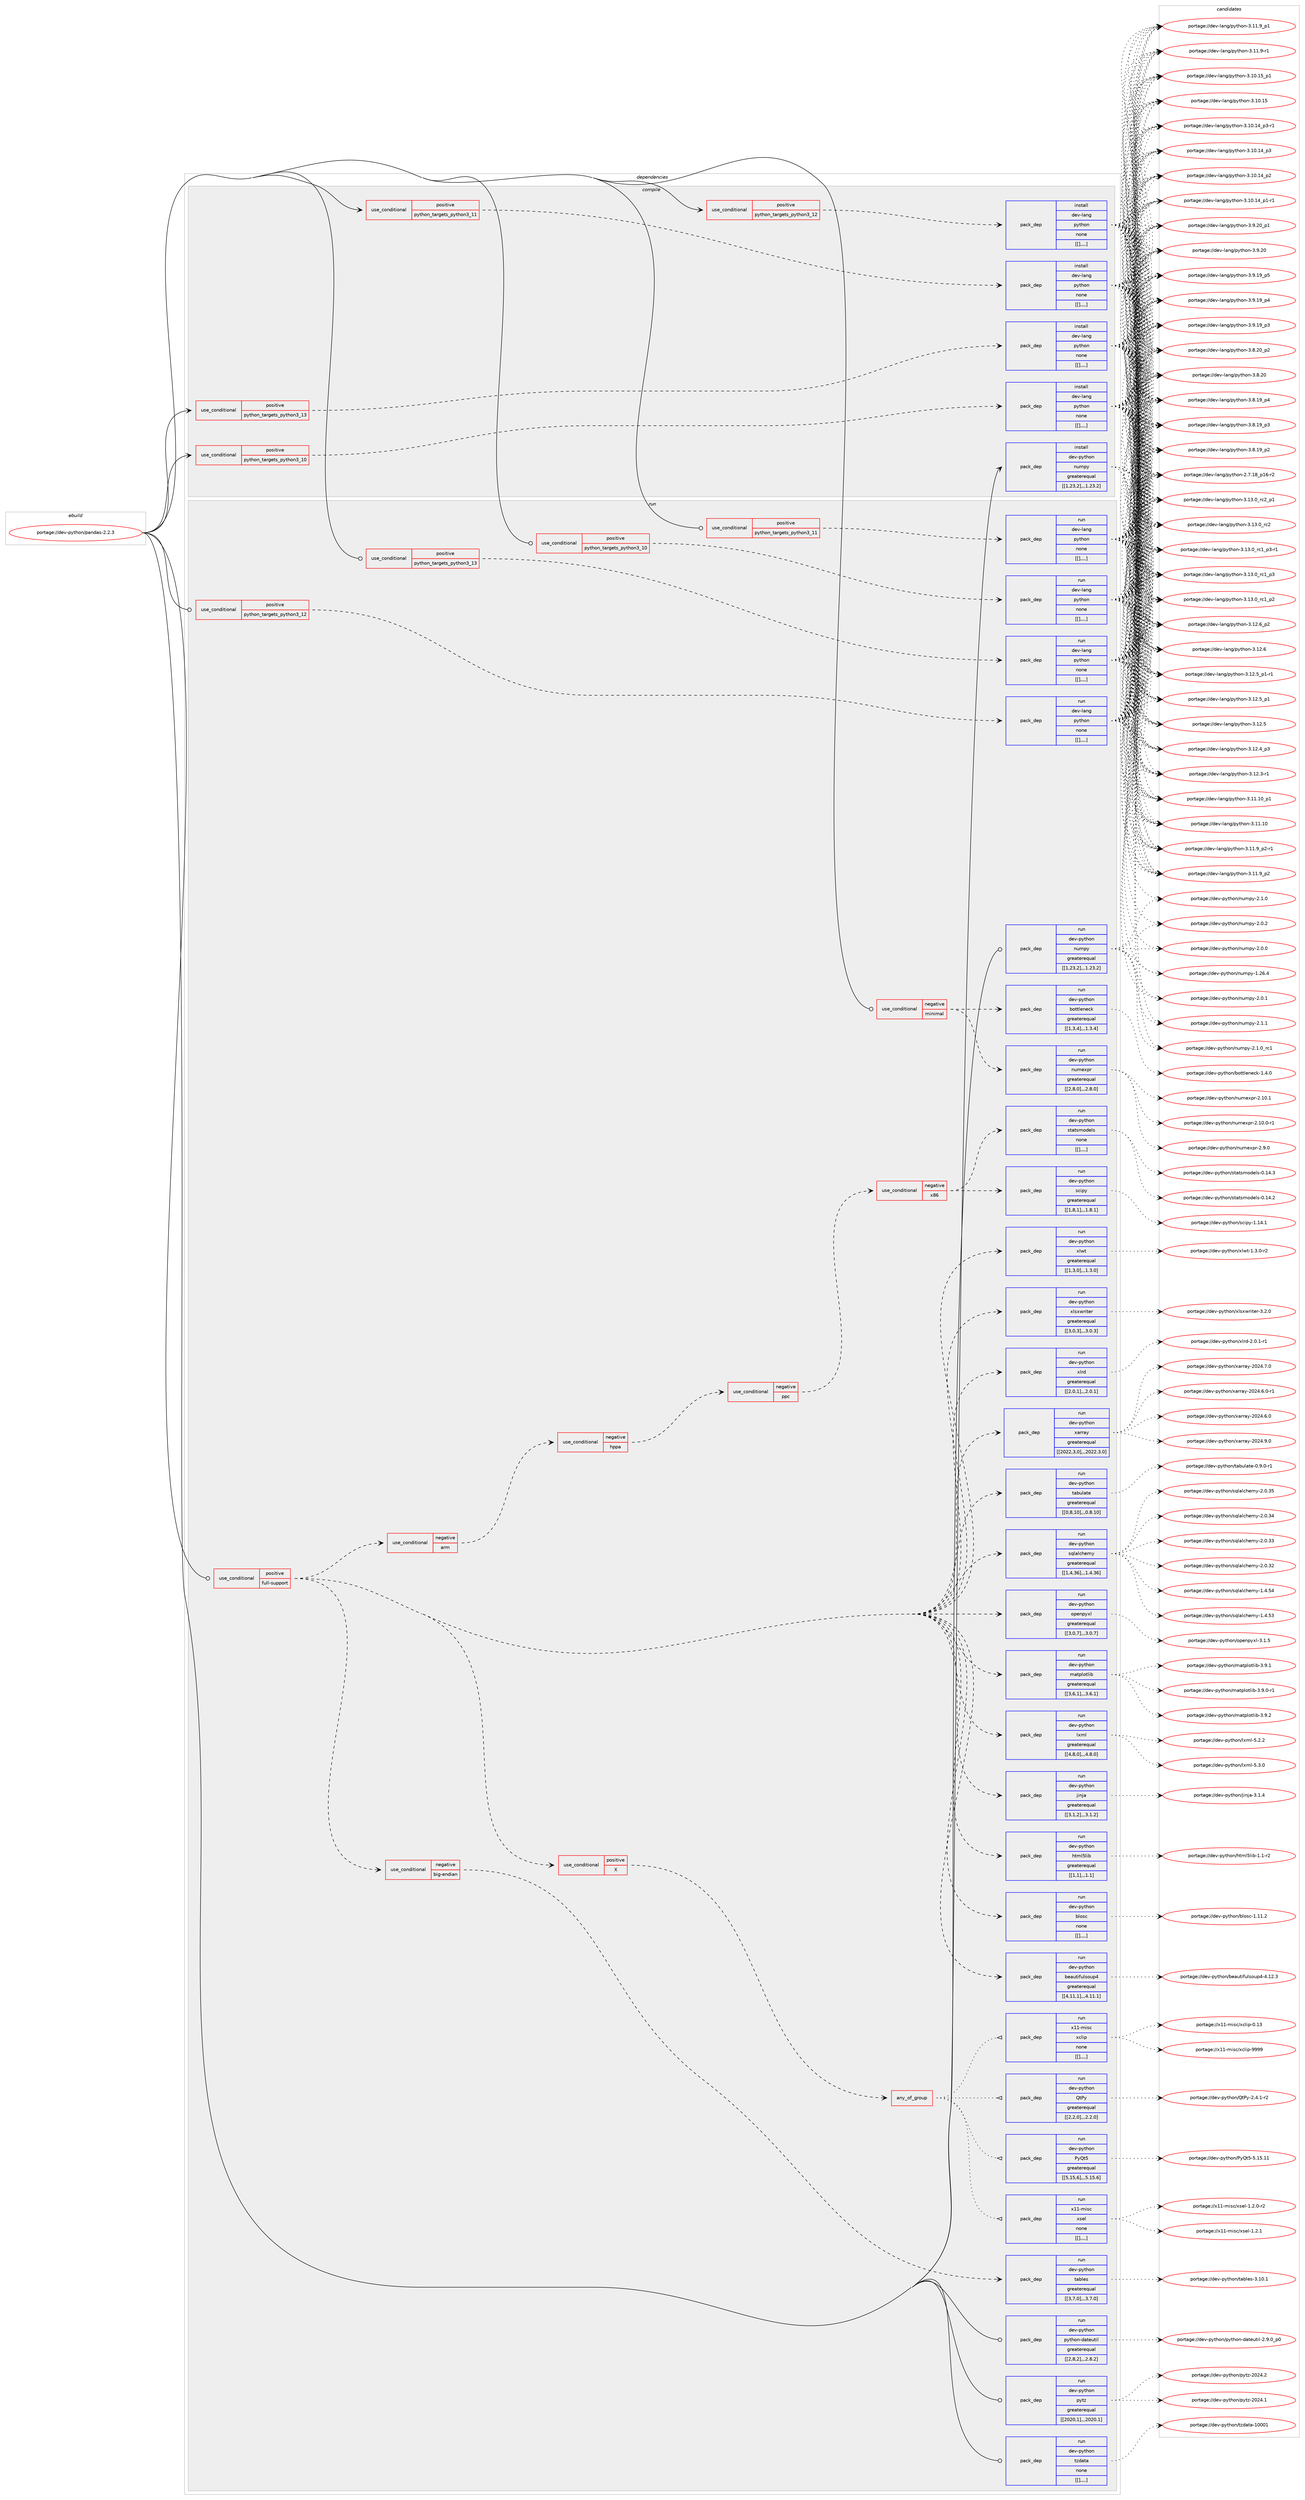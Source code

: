 digraph prolog {

# *************
# Graph options
# *************

newrank=true;
concentrate=true;
compound=true;
graph [rankdir=LR,fontname=Helvetica,fontsize=10,ranksep=1.5];#, ranksep=2.5, nodesep=0.2];
edge  [arrowhead=vee];
node  [fontname=Helvetica,fontsize=10];

# **********
# The ebuild
# **********

subgraph cluster_leftcol {
color=gray;
label=<<i>ebuild</i>>;
id [label="portage://dev-python/pandas-2.2.3", color=red, width=4, href="../dev-python/pandas-2.2.3.svg"];
}

# ****************
# The dependencies
# ****************

subgraph cluster_midcol {
color=gray;
label=<<i>dependencies</i>>;
subgraph cluster_compile {
fillcolor="#eeeeee";
style=filled;
label=<<i>compile</i>>;
subgraph cond36902 {
dependency155530 [label=<<TABLE BORDER="0" CELLBORDER="1" CELLSPACING="0" CELLPADDING="4"><TR><TD ROWSPAN="3" CELLPADDING="10">use_conditional</TD></TR><TR><TD>positive</TD></TR><TR><TD>python_targets_python3_10</TD></TR></TABLE>>, shape=none, color=red];
subgraph pack117414 {
dependency155531 [label=<<TABLE BORDER="0" CELLBORDER="1" CELLSPACING="0" CELLPADDING="4" WIDTH="220"><TR><TD ROWSPAN="6" CELLPADDING="30">pack_dep</TD></TR><TR><TD WIDTH="110">install</TD></TR><TR><TD>dev-lang</TD></TR><TR><TD>python</TD></TR><TR><TD>none</TD></TR><TR><TD>[[],,,,]</TD></TR></TABLE>>, shape=none, color=blue];
}
dependency155530:e -> dependency155531:w [weight=20,style="dashed",arrowhead="vee"];
}
id:e -> dependency155530:w [weight=20,style="solid",arrowhead="vee"];
subgraph cond36903 {
dependency155532 [label=<<TABLE BORDER="0" CELLBORDER="1" CELLSPACING="0" CELLPADDING="4"><TR><TD ROWSPAN="3" CELLPADDING="10">use_conditional</TD></TR><TR><TD>positive</TD></TR><TR><TD>python_targets_python3_11</TD></TR></TABLE>>, shape=none, color=red];
subgraph pack117415 {
dependency155533 [label=<<TABLE BORDER="0" CELLBORDER="1" CELLSPACING="0" CELLPADDING="4" WIDTH="220"><TR><TD ROWSPAN="6" CELLPADDING="30">pack_dep</TD></TR><TR><TD WIDTH="110">install</TD></TR><TR><TD>dev-lang</TD></TR><TR><TD>python</TD></TR><TR><TD>none</TD></TR><TR><TD>[[],,,,]</TD></TR></TABLE>>, shape=none, color=blue];
}
dependency155532:e -> dependency155533:w [weight=20,style="dashed",arrowhead="vee"];
}
id:e -> dependency155532:w [weight=20,style="solid",arrowhead="vee"];
subgraph cond36904 {
dependency155534 [label=<<TABLE BORDER="0" CELLBORDER="1" CELLSPACING="0" CELLPADDING="4"><TR><TD ROWSPAN="3" CELLPADDING="10">use_conditional</TD></TR><TR><TD>positive</TD></TR><TR><TD>python_targets_python3_12</TD></TR></TABLE>>, shape=none, color=red];
subgraph pack117416 {
dependency155535 [label=<<TABLE BORDER="0" CELLBORDER="1" CELLSPACING="0" CELLPADDING="4" WIDTH="220"><TR><TD ROWSPAN="6" CELLPADDING="30">pack_dep</TD></TR><TR><TD WIDTH="110">install</TD></TR><TR><TD>dev-lang</TD></TR><TR><TD>python</TD></TR><TR><TD>none</TD></TR><TR><TD>[[],,,,]</TD></TR></TABLE>>, shape=none, color=blue];
}
dependency155534:e -> dependency155535:w [weight=20,style="dashed",arrowhead="vee"];
}
id:e -> dependency155534:w [weight=20,style="solid",arrowhead="vee"];
subgraph cond36905 {
dependency155536 [label=<<TABLE BORDER="0" CELLBORDER="1" CELLSPACING="0" CELLPADDING="4"><TR><TD ROWSPAN="3" CELLPADDING="10">use_conditional</TD></TR><TR><TD>positive</TD></TR><TR><TD>python_targets_python3_13</TD></TR></TABLE>>, shape=none, color=red];
subgraph pack117417 {
dependency155537 [label=<<TABLE BORDER="0" CELLBORDER="1" CELLSPACING="0" CELLPADDING="4" WIDTH="220"><TR><TD ROWSPAN="6" CELLPADDING="30">pack_dep</TD></TR><TR><TD WIDTH="110">install</TD></TR><TR><TD>dev-lang</TD></TR><TR><TD>python</TD></TR><TR><TD>none</TD></TR><TR><TD>[[],,,,]</TD></TR></TABLE>>, shape=none, color=blue];
}
dependency155536:e -> dependency155537:w [weight=20,style="dashed",arrowhead="vee"];
}
id:e -> dependency155536:w [weight=20,style="solid",arrowhead="vee"];
subgraph pack117418 {
dependency155538 [label=<<TABLE BORDER="0" CELLBORDER="1" CELLSPACING="0" CELLPADDING="4" WIDTH="220"><TR><TD ROWSPAN="6" CELLPADDING="30">pack_dep</TD></TR><TR><TD WIDTH="110">install</TD></TR><TR><TD>dev-python</TD></TR><TR><TD>numpy</TD></TR><TR><TD>greaterequal</TD></TR><TR><TD>[[1,23,2],,,1.23.2]</TD></TR></TABLE>>, shape=none, color=blue];
}
id:e -> dependency155538:w [weight=20,style="solid",arrowhead="vee"];
}
subgraph cluster_compileandrun {
fillcolor="#eeeeee";
style=filled;
label=<<i>compile and run</i>>;
}
subgraph cluster_run {
fillcolor="#eeeeee";
style=filled;
label=<<i>run</i>>;
subgraph cond36906 {
dependency155539 [label=<<TABLE BORDER="0" CELLBORDER="1" CELLSPACING="0" CELLPADDING="4"><TR><TD ROWSPAN="3" CELLPADDING="10">use_conditional</TD></TR><TR><TD>negative</TD></TR><TR><TD>minimal</TD></TR></TABLE>>, shape=none, color=red];
subgraph pack117419 {
dependency155540 [label=<<TABLE BORDER="0" CELLBORDER="1" CELLSPACING="0" CELLPADDING="4" WIDTH="220"><TR><TD ROWSPAN="6" CELLPADDING="30">pack_dep</TD></TR><TR><TD WIDTH="110">run</TD></TR><TR><TD>dev-python</TD></TR><TR><TD>bottleneck</TD></TR><TR><TD>greaterequal</TD></TR><TR><TD>[[1,3,4],,,1.3.4]</TD></TR></TABLE>>, shape=none, color=blue];
}
dependency155539:e -> dependency155540:w [weight=20,style="dashed",arrowhead="vee"];
subgraph pack117420 {
dependency155541 [label=<<TABLE BORDER="0" CELLBORDER="1" CELLSPACING="0" CELLPADDING="4" WIDTH="220"><TR><TD ROWSPAN="6" CELLPADDING="30">pack_dep</TD></TR><TR><TD WIDTH="110">run</TD></TR><TR><TD>dev-python</TD></TR><TR><TD>numexpr</TD></TR><TR><TD>greaterequal</TD></TR><TR><TD>[[2,8,0],,,2.8.0]</TD></TR></TABLE>>, shape=none, color=blue];
}
dependency155539:e -> dependency155541:w [weight=20,style="dashed",arrowhead="vee"];
}
id:e -> dependency155539:w [weight=20,style="solid",arrowhead="odot"];
subgraph cond36907 {
dependency155542 [label=<<TABLE BORDER="0" CELLBORDER="1" CELLSPACING="0" CELLPADDING="4"><TR><TD ROWSPAN="3" CELLPADDING="10">use_conditional</TD></TR><TR><TD>positive</TD></TR><TR><TD>full-support</TD></TR></TABLE>>, shape=none, color=red];
subgraph pack117421 {
dependency155543 [label=<<TABLE BORDER="0" CELLBORDER="1" CELLSPACING="0" CELLPADDING="4" WIDTH="220"><TR><TD ROWSPAN="6" CELLPADDING="30">pack_dep</TD></TR><TR><TD WIDTH="110">run</TD></TR><TR><TD>dev-python</TD></TR><TR><TD>beautifulsoup4</TD></TR><TR><TD>greaterequal</TD></TR><TR><TD>[[4,11,1],,,4.11.1]</TD></TR></TABLE>>, shape=none, color=blue];
}
dependency155542:e -> dependency155543:w [weight=20,style="dashed",arrowhead="vee"];
subgraph pack117422 {
dependency155544 [label=<<TABLE BORDER="0" CELLBORDER="1" CELLSPACING="0" CELLPADDING="4" WIDTH="220"><TR><TD ROWSPAN="6" CELLPADDING="30">pack_dep</TD></TR><TR><TD WIDTH="110">run</TD></TR><TR><TD>dev-python</TD></TR><TR><TD>blosc</TD></TR><TR><TD>none</TD></TR><TR><TD>[[],,,,]</TD></TR></TABLE>>, shape=none, color=blue];
}
dependency155542:e -> dependency155544:w [weight=20,style="dashed",arrowhead="vee"];
subgraph pack117423 {
dependency155545 [label=<<TABLE BORDER="0" CELLBORDER="1" CELLSPACING="0" CELLPADDING="4" WIDTH="220"><TR><TD ROWSPAN="6" CELLPADDING="30">pack_dep</TD></TR><TR><TD WIDTH="110">run</TD></TR><TR><TD>dev-python</TD></TR><TR><TD>html5lib</TD></TR><TR><TD>greaterequal</TD></TR><TR><TD>[[1,1],,,1.1]</TD></TR></TABLE>>, shape=none, color=blue];
}
dependency155542:e -> dependency155545:w [weight=20,style="dashed",arrowhead="vee"];
subgraph pack117424 {
dependency155546 [label=<<TABLE BORDER="0" CELLBORDER="1" CELLSPACING="0" CELLPADDING="4" WIDTH="220"><TR><TD ROWSPAN="6" CELLPADDING="30">pack_dep</TD></TR><TR><TD WIDTH="110">run</TD></TR><TR><TD>dev-python</TD></TR><TR><TD>jinja</TD></TR><TR><TD>greaterequal</TD></TR><TR><TD>[[3,1,2],,,3.1.2]</TD></TR></TABLE>>, shape=none, color=blue];
}
dependency155542:e -> dependency155546:w [weight=20,style="dashed",arrowhead="vee"];
subgraph pack117425 {
dependency155547 [label=<<TABLE BORDER="0" CELLBORDER="1" CELLSPACING="0" CELLPADDING="4" WIDTH="220"><TR><TD ROWSPAN="6" CELLPADDING="30">pack_dep</TD></TR><TR><TD WIDTH="110">run</TD></TR><TR><TD>dev-python</TD></TR><TR><TD>lxml</TD></TR><TR><TD>greaterequal</TD></TR><TR><TD>[[4,8,0],,,4.8.0]</TD></TR></TABLE>>, shape=none, color=blue];
}
dependency155542:e -> dependency155547:w [weight=20,style="dashed",arrowhead="vee"];
subgraph pack117426 {
dependency155548 [label=<<TABLE BORDER="0" CELLBORDER="1" CELLSPACING="0" CELLPADDING="4" WIDTH="220"><TR><TD ROWSPAN="6" CELLPADDING="30">pack_dep</TD></TR><TR><TD WIDTH="110">run</TD></TR><TR><TD>dev-python</TD></TR><TR><TD>matplotlib</TD></TR><TR><TD>greaterequal</TD></TR><TR><TD>[[3,6,1],,,3.6.1]</TD></TR></TABLE>>, shape=none, color=blue];
}
dependency155542:e -> dependency155548:w [weight=20,style="dashed",arrowhead="vee"];
subgraph pack117427 {
dependency155549 [label=<<TABLE BORDER="0" CELLBORDER="1" CELLSPACING="0" CELLPADDING="4" WIDTH="220"><TR><TD ROWSPAN="6" CELLPADDING="30">pack_dep</TD></TR><TR><TD WIDTH="110">run</TD></TR><TR><TD>dev-python</TD></TR><TR><TD>openpyxl</TD></TR><TR><TD>greaterequal</TD></TR><TR><TD>[[3,0,7],,,3.0.7]</TD></TR></TABLE>>, shape=none, color=blue];
}
dependency155542:e -> dependency155549:w [weight=20,style="dashed",arrowhead="vee"];
subgraph pack117428 {
dependency155550 [label=<<TABLE BORDER="0" CELLBORDER="1" CELLSPACING="0" CELLPADDING="4" WIDTH="220"><TR><TD ROWSPAN="6" CELLPADDING="30">pack_dep</TD></TR><TR><TD WIDTH="110">run</TD></TR><TR><TD>dev-python</TD></TR><TR><TD>sqlalchemy</TD></TR><TR><TD>greaterequal</TD></TR><TR><TD>[[1,4,36],,,1.4.36]</TD></TR></TABLE>>, shape=none, color=blue];
}
dependency155542:e -> dependency155550:w [weight=20,style="dashed",arrowhead="vee"];
subgraph pack117429 {
dependency155551 [label=<<TABLE BORDER="0" CELLBORDER="1" CELLSPACING="0" CELLPADDING="4" WIDTH="220"><TR><TD ROWSPAN="6" CELLPADDING="30">pack_dep</TD></TR><TR><TD WIDTH="110">run</TD></TR><TR><TD>dev-python</TD></TR><TR><TD>tabulate</TD></TR><TR><TD>greaterequal</TD></TR><TR><TD>[[0,8,10],,,0.8.10]</TD></TR></TABLE>>, shape=none, color=blue];
}
dependency155542:e -> dependency155551:w [weight=20,style="dashed",arrowhead="vee"];
subgraph pack117430 {
dependency155552 [label=<<TABLE BORDER="0" CELLBORDER="1" CELLSPACING="0" CELLPADDING="4" WIDTH="220"><TR><TD ROWSPAN="6" CELLPADDING="30">pack_dep</TD></TR><TR><TD WIDTH="110">run</TD></TR><TR><TD>dev-python</TD></TR><TR><TD>xarray</TD></TR><TR><TD>greaterequal</TD></TR><TR><TD>[[2022,3,0],,,2022.3.0]</TD></TR></TABLE>>, shape=none, color=blue];
}
dependency155542:e -> dependency155552:w [weight=20,style="dashed",arrowhead="vee"];
subgraph pack117431 {
dependency155553 [label=<<TABLE BORDER="0" CELLBORDER="1" CELLSPACING="0" CELLPADDING="4" WIDTH="220"><TR><TD ROWSPAN="6" CELLPADDING="30">pack_dep</TD></TR><TR><TD WIDTH="110">run</TD></TR><TR><TD>dev-python</TD></TR><TR><TD>xlrd</TD></TR><TR><TD>greaterequal</TD></TR><TR><TD>[[2,0,1],,,2.0.1]</TD></TR></TABLE>>, shape=none, color=blue];
}
dependency155542:e -> dependency155553:w [weight=20,style="dashed",arrowhead="vee"];
subgraph pack117432 {
dependency155554 [label=<<TABLE BORDER="0" CELLBORDER="1" CELLSPACING="0" CELLPADDING="4" WIDTH="220"><TR><TD ROWSPAN="6" CELLPADDING="30">pack_dep</TD></TR><TR><TD WIDTH="110">run</TD></TR><TR><TD>dev-python</TD></TR><TR><TD>xlsxwriter</TD></TR><TR><TD>greaterequal</TD></TR><TR><TD>[[3,0,3],,,3.0.3]</TD></TR></TABLE>>, shape=none, color=blue];
}
dependency155542:e -> dependency155554:w [weight=20,style="dashed",arrowhead="vee"];
subgraph pack117433 {
dependency155555 [label=<<TABLE BORDER="0" CELLBORDER="1" CELLSPACING="0" CELLPADDING="4" WIDTH="220"><TR><TD ROWSPAN="6" CELLPADDING="30">pack_dep</TD></TR><TR><TD WIDTH="110">run</TD></TR><TR><TD>dev-python</TD></TR><TR><TD>xlwt</TD></TR><TR><TD>greaterequal</TD></TR><TR><TD>[[1,3,0],,,1.3.0]</TD></TR></TABLE>>, shape=none, color=blue];
}
dependency155542:e -> dependency155555:w [weight=20,style="dashed",arrowhead="vee"];
subgraph cond36908 {
dependency155556 [label=<<TABLE BORDER="0" CELLBORDER="1" CELLSPACING="0" CELLPADDING="4"><TR><TD ROWSPAN="3" CELLPADDING="10">use_conditional</TD></TR><TR><TD>negative</TD></TR><TR><TD>arm</TD></TR></TABLE>>, shape=none, color=red];
subgraph cond36909 {
dependency155557 [label=<<TABLE BORDER="0" CELLBORDER="1" CELLSPACING="0" CELLPADDING="4"><TR><TD ROWSPAN="3" CELLPADDING="10">use_conditional</TD></TR><TR><TD>negative</TD></TR><TR><TD>hppa</TD></TR></TABLE>>, shape=none, color=red];
subgraph cond36910 {
dependency155558 [label=<<TABLE BORDER="0" CELLBORDER="1" CELLSPACING="0" CELLPADDING="4"><TR><TD ROWSPAN="3" CELLPADDING="10">use_conditional</TD></TR><TR><TD>negative</TD></TR><TR><TD>ppc</TD></TR></TABLE>>, shape=none, color=red];
subgraph cond36911 {
dependency155559 [label=<<TABLE BORDER="0" CELLBORDER="1" CELLSPACING="0" CELLPADDING="4"><TR><TD ROWSPAN="3" CELLPADDING="10">use_conditional</TD></TR><TR><TD>negative</TD></TR><TR><TD>x86</TD></TR></TABLE>>, shape=none, color=red];
subgraph pack117434 {
dependency155560 [label=<<TABLE BORDER="0" CELLBORDER="1" CELLSPACING="0" CELLPADDING="4" WIDTH="220"><TR><TD ROWSPAN="6" CELLPADDING="30">pack_dep</TD></TR><TR><TD WIDTH="110">run</TD></TR><TR><TD>dev-python</TD></TR><TR><TD>scipy</TD></TR><TR><TD>greaterequal</TD></TR><TR><TD>[[1,8,1],,,1.8.1]</TD></TR></TABLE>>, shape=none, color=blue];
}
dependency155559:e -> dependency155560:w [weight=20,style="dashed",arrowhead="vee"];
subgraph pack117435 {
dependency155561 [label=<<TABLE BORDER="0" CELLBORDER="1" CELLSPACING="0" CELLPADDING="4" WIDTH="220"><TR><TD ROWSPAN="6" CELLPADDING="30">pack_dep</TD></TR><TR><TD WIDTH="110">run</TD></TR><TR><TD>dev-python</TD></TR><TR><TD>statsmodels</TD></TR><TR><TD>none</TD></TR><TR><TD>[[],,,,]</TD></TR></TABLE>>, shape=none, color=blue];
}
dependency155559:e -> dependency155561:w [weight=20,style="dashed",arrowhead="vee"];
}
dependency155558:e -> dependency155559:w [weight=20,style="dashed",arrowhead="vee"];
}
dependency155557:e -> dependency155558:w [weight=20,style="dashed",arrowhead="vee"];
}
dependency155556:e -> dependency155557:w [weight=20,style="dashed",arrowhead="vee"];
}
dependency155542:e -> dependency155556:w [weight=20,style="dashed",arrowhead="vee"];
subgraph cond36912 {
dependency155562 [label=<<TABLE BORDER="0" CELLBORDER="1" CELLSPACING="0" CELLPADDING="4"><TR><TD ROWSPAN="3" CELLPADDING="10">use_conditional</TD></TR><TR><TD>negative</TD></TR><TR><TD>big-endian</TD></TR></TABLE>>, shape=none, color=red];
subgraph pack117436 {
dependency155563 [label=<<TABLE BORDER="0" CELLBORDER="1" CELLSPACING="0" CELLPADDING="4" WIDTH="220"><TR><TD ROWSPAN="6" CELLPADDING="30">pack_dep</TD></TR><TR><TD WIDTH="110">run</TD></TR><TR><TD>dev-python</TD></TR><TR><TD>tables</TD></TR><TR><TD>greaterequal</TD></TR><TR><TD>[[3,7,0],,,3.7.0]</TD></TR></TABLE>>, shape=none, color=blue];
}
dependency155562:e -> dependency155563:w [weight=20,style="dashed",arrowhead="vee"];
}
dependency155542:e -> dependency155562:w [weight=20,style="dashed",arrowhead="vee"];
subgraph cond36913 {
dependency155564 [label=<<TABLE BORDER="0" CELLBORDER="1" CELLSPACING="0" CELLPADDING="4"><TR><TD ROWSPAN="3" CELLPADDING="10">use_conditional</TD></TR><TR><TD>positive</TD></TR><TR><TD>X</TD></TR></TABLE>>, shape=none, color=red];
subgraph any1064 {
dependency155565 [label=<<TABLE BORDER="0" CELLBORDER="1" CELLSPACING="0" CELLPADDING="4"><TR><TD CELLPADDING="10">any_of_group</TD></TR></TABLE>>, shape=none, color=red];subgraph pack117437 {
dependency155566 [label=<<TABLE BORDER="0" CELLBORDER="1" CELLSPACING="0" CELLPADDING="4" WIDTH="220"><TR><TD ROWSPAN="6" CELLPADDING="30">pack_dep</TD></TR><TR><TD WIDTH="110">run</TD></TR><TR><TD>dev-python</TD></TR><TR><TD>PyQt5</TD></TR><TR><TD>greaterequal</TD></TR><TR><TD>[[5,15,6],,,5.15.6]</TD></TR></TABLE>>, shape=none, color=blue];
}
dependency155565:e -> dependency155566:w [weight=20,style="dotted",arrowhead="oinv"];
subgraph pack117438 {
dependency155567 [label=<<TABLE BORDER="0" CELLBORDER="1" CELLSPACING="0" CELLPADDING="4" WIDTH="220"><TR><TD ROWSPAN="6" CELLPADDING="30">pack_dep</TD></TR><TR><TD WIDTH="110">run</TD></TR><TR><TD>dev-python</TD></TR><TR><TD>QtPy</TD></TR><TR><TD>greaterequal</TD></TR><TR><TD>[[2,2,0],,,2.2.0]</TD></TR></TABLE>>, shape=none, color=blue];
}
dependency155565:e -> dependency155567:w [weight=20,style="dotted",arrowhead="oinv"];
subgraph pack117439 {
dependency155568 [label=<<TABLE BORDER="0" CELLBORDER="1" CELLSPACING="0" CELLPADDING="4" WIDTH="220"><TR><TD ROWSPAN="6" CELLPADDING="30">pack_dep</TD></TR><TR><TD WIDTH="110">run</TD></TR><TR><TD>x11-misc</TD></TR><TR><TD>xclip</TD></TR><TR><TD>none</TD></TR><TR><TD>[[],,,,]</TD></TR></TABLE>>, shape=none, color=blue];
}
dependency155565:e -> dependency155568:w [weight=20,style="dotted",arrowhead="oinv"];
subgraph pack117440 {
dependency155569 [label=<<TABLE BORDER="0" CELLBORDER="1" CELLSPACING="0" CELLPADDING="4" WIDTH="220"><TR><TD ROWSPAN="6" CELLPADDING="30">pack_dep</TD></TR><TR><TD WIDTH="110">run</TD></TR><TR><TD>x11-misc</TD></TR><TR><TD>xsel</TD></TR><TR><TD>none</TD></TR><TR><TD>[[],,,,]</TD></TR></TABLE>>, shape=none, color=blue];
}
dependency155565:e -> dependency155569:w [weight=20,style="dotted",arrowhead="oinv"];
}
dependency155564:e -> dependency155565:w [weight=20,style="dashed",arrowhead="vee"];
}
dependency155542:e -> dependency155564:w [weight=20,style="dashed",arrowhead="vee"];
}
id:e -> dependency155542:w [weight=20,style="solid",arrowhead="odot"];
subgraph cond36914 {
dependency155570 [label=<<TABLE BORDER="0" CELLBORDER="1" CELLSPACING="0" CELLPADDING="4"><TR><TD ROWSPAN="3" CELLPADDING="10">use_conditional</TD></TR><TR><TD>positive</TD></TR><TR><TD>python_targets_python3_10</TD></TR></TABLE>>, shape=none, color=red];
subgraph pack117441 {
dependency155571 [label=<<TABLE BORDER="0" CELLBORDER="1" CELLSPACING="0" CELLPADDING="4" WIDTH="220"><TR><TD ROWSPAN="6" CELLPADDING="30">pack_dep</TD></TR><TR><TD WIDTH="110">run</TD></TR><TR><TD>dev-lang</TD></TR><TR><TD>python</TD></TR><TR><TD>none</TD></TR><TR><TD>[[],,,,]</TD></TR></TABLE>>, shape=none, color=blue];
}
dependency155570:e -> dependency155571:w [weight=20,style="dashed",arrowhead="vee"];
}
id:e -> dependency155570:w [weight=20,style="solid",arrowhead="odot"];
subgraph cond36915 {
dependency155572 [label=<<TABLE BORDER="0" CELLBORDER="1" CELLSPACING="0" CELLPADDING="4"><TR><TD ROWSPAN="3" CELLPADDING="10">use_conditional</TD></TR><TR><TD>positive</TD></TR><TR><TD>python_targets_python3_11</TD></TR></TABLE>>, shape=none, color=red];
subgraph pack117442 {
dependency155573 [label=<<TABLE BORDER="0" CELLBORDER="1" CELLSPACING="0" CELLPADDING="4" WIDTH="220"><TR><TD ROWSPAN="6" CELLPADDING="30">pack_dep</TD></TR><TR><TD WIDTH="110">run</TD></TR><TR><TD>dev-lang</TD></TR><TR><TD>python</TD></TR><TR><TD>none</TD></TR><TR><TD>[[],,,,]</TD></TR></TABLE>>, shape=none, color=blue];
}
dependency155572:e -> dependency155573:w [weight=20,style="dashed",arrowhead="vee"];
}
id:e -> dependency155572:w [weight=20,style="solid",arrowhead="odot"];
subgraph cond36916 {
dependency155574 [label=<<TABLE BORDER="0" CELLBORDER="1" CELLSPACING="0" CELLPADDING="4"><TR><TD ROWSPAN="3" CELLPADDING="10">use_conditional</TD></TR><TR><TD>positive</TD></TR><TR><TD>python_targets_python3_12</TD></TR></TABLE>>, shape=none, color=red];
subgraph pack117443 {
dependency155575 [label=<<TABLE BORDER="0" CELLBORDER="1" CELLSPACING="0" CELLPADDING="4" WIDTH="220"><TR><TD ROWSPAN="6" CELLPADDING="30">pack_dep</TD></TR><TR><TD WIDTH="110">run</TD></TR><TR><TD>dev-lang</TD></TR><TR><TD>python</TD></TR><TR><TD>none</TD></TR><TR><TD>[[],,,,]</TD></TR></TABLE>>, shape=none, color=blue];
}
dependency155574:e -> dependency155575:w [weight=20,style="dashed",arrowhead="vee"];
}
id:e -> dependency155574:w [weight=20,style="solid",arrowhead="odot"];
subgraph cond36917 {
dependency155576 [label=<<TABLE BORDER="0" CELLBORDER="1" CELLSPACING="0" CELLPADDING="4"><TR><TD ROWSPAN="3" CELLPADDING="10">use_conditional</TD></TR><TR><TD>positive</TD></TR><TR><TD>python_targets_python3_13</TD></TR></TABLE>>, shape=none, color=red];
subgraph pack117444 {
dependency155577 [label=<<TABLE BORDER="0" CELLBORDER="1" CELLSPACING="0" CELLPADDING="4" WIDTH="220"><TR><TD ROWSPAN="6" CELLPADDING="30">pack_dep</TD></TR><TR><TD WIDTH="110">run</TD></TR><TR><TD>dev-lang</TD></TR><TR><TD>python</TD></TR><TR><TD>none</TD></TR><TR><TD>[[],,,,]</TD></TR></TABLE>>, shape=none, color=blue];
}
dependency155576:e -> dependency155577:w [weight=20,style="dashed",arrowhead="vee"];
}
id:e -> dependency155576:w [weight=20,style="solid",arrowhead="odot"];
subgraph pack117445 {
dependency155578 [label=<<TABLE BORDER="0" CELLBORDER="1" CELLSPACING="0" CELLPADDING="4" WIDTH="220"><TR><TD ROWSPAN="6" CELLPADDING="30">pack_dep</TD></TR><TR><TD WIDTH="110">run</TD></TR><TR><TD>dev-python</TD></TR><TR><TD>numpy</TD></TR><TR><TD>greaterequal</TD></TR><TR><TD>[[1,23,2],,,1.23.2]</TD></TR></TABLE>>, shape=none, color=blue];
}
id:e -> dependency155578:w [weight=20,style="solid",arrowhead="odot"];
subgraph pack117446 {
dependency155579 [label=<<TABLE BORDER="0" CELLBORDER="1" CELLSPACING="0" CELLPADDING="4" WIDTH="220"><TR><TD ROWSPAN="6" CELLPADDING="30">pack_dep</TD></TR><TR><TD WIDTH="110">run</TD></TR><TR><TD>dev-python</TD></TR><TR><TD>python-dateutil</TD></TR><TR><TD>greaterequal</TD></TR><TR><TD>[[2,8,2],,,2.8.2]</TD></TR></TABLE>>, shape=none, color=blue];
}
id:e -> dependency155579:w [weight=20,style="solid",arrowhead="odot"];
subgraph pack117447 {
dependency155580 [label=<<TABLE BORDER="0" CELLBORDER="1" CELLSPACING="0" CELLPADDING="4" WIDTH="220"><TR><TD ROWSPAN="6" CELLPADDING="30">pack_dep</TD></TR><TR><TD WIDTH="110">run</TD></TR><TR><TD>dev-python</TD></TR><TR><TD>pytz</TD></TR><TR><TD>greaterequal</TD></TR><TR><TD>[[2020,1],,,2020.1]</TD></TR></TABLE>>, shape=none, color=blue];
}
id:e -> dependency155580:w [weight=20,style="solid",arrowhead="odot"];
subgraph pack117448 {
dependency155581 [label=<<TABLE BORDER="0" CELLBORDER="1" CELLSPACING="0" CELLPADDING="4" WIDTH="220"><TR><TD ROWSPAN="6" CELLPADDING="30">pack_dep</TD></TR><TR><TD WIDTH="110">run</TD></TR><TR><TD>dev-python</TD></TR><TR><TD>tzdata</TD></TR><TR><TD>none</TD></TR><TR><TD>[[],,,,]</TD></TR></TABLE>>, shape=none, color=blue];
}
id:e -> dependency155581:w [weight=20,style="solid",arrowhead="odot"];
}
}

# **************
# The candidates
# **************

subgraph cluster_choices {
rank=same;
color=gray;
label=<<i>candidates</i>>;

subgraph choice117414 {
color=black;
nodesep=1;
choice100101118451089711010347112121116104111110455146495146489511499509511249 [label="portage://dev-lang/python-3.13.0_rc2_p1", color=red, width=4,href="../dev-lang/python-3.13.0_rc2_p1.svg"];
choice10010111845108971101034711212111610411111045514649514648951149950 [label="portage://dev-lang/python-3.13.0_rc2", color=red, width=4,href="../dev-lang/python-3.13.0_rc2.svg"];
choice1001011184510897110103471121211161041111104551464951464895114994995112514511449 [label="portage://dev-lang/python-3.13.0_rc1_p3-r1", color=red, width=4,href="../dev-lang/python-3.13.0_rc1_p3-r1.svg"];
choice100101118451089711010347112121116104111110455146495146489511499499511251 [label="portage://dev-lang/python-3.13.0_rc1_p3", color=red, width=4,href="../dev-lang/python-3.13.0_rc1_p3.svg"];
choice100101118451089711010347112121116104111110455146495146489511499499511250 [label="portage://dev-lang/python-3.13.0_rc1_p2", color=red, width=4,href="../dev-lang/python-3.13.0_rc1_p2.svg"];
choice100101118451089711010347112121116104111110455146495046549511250 [label="portage://dev-lang/python-3.12.6_p2", color=red, width=4,href="../dev-lang/python-3.12.6_p2.svg"];
choice10010111845108971101034711212111610411111045514649504654 [label="portage://dev-lang/python-3.12.6", color=red, width=4,href="../dev-lang/python-3.12.6.svg"];
choice1001011184510897110103471121211161041111104551464950465395112494511449 [label="portage://dev-lang/python-3.12.5_p1-r1", color=red, width=4,href="../dev-lang/python-3.12.5_p1-r1.svg"];
choice100101118451089711010347112121116104111110455146495046539511249 [label="portage://dev-lang/python-3.12.5_p1", color=red, width=4,href="../dev-lang/python-3.12.5_p1.svg"];
choice10010111845108971101034711212111610411111045514649504653 [label="portage://dev-lang/python-3.12.5", color=red, width=4,href="../dev-lang/python-3.12.5.svg"];
choice100101118451089711010347112121116104111110455146495046529511251 [label="portage://dev-lang/python-3.12.4_p3", color=red, width=4,href="../dev-lang/python-3.12.4_p3.svg"];
choice100101118451089711010347112121116104111110455146495046514511449 [label="portage://dev-lang/python-3.12.3-r1", color=red, width=4,href="../dev-lang/python-3.12.3-r1.svg"];
choice10010111845108971101034711212111610411111045514649494649489511249 [label="portage://dev-lang/python-3.11.10_p1", color=red, width=4,href="../dev-lang/python-3.11.10_p1.svg"];
choice1001011184510897110103471121211161041111104551464949464948 [label="portage://dev-lang/python-3.11.10", color=red, width=4,href="../dev-lang/python-3.11.10.svg"];
choice1001011184510897110103471121211161041111104551464949465795112504511449 [label="portage://dev-lang/python-3.11.9_p2-r1", color=red, width=4,href="../dev-lang/python-3.11.9_p2-r1.svg"];
choice100101118451089711010347112121116104111110455146494946579511250 [label="portage://dev-lang/python-3.11.9_p2", color=red, width=4,href="../dev-lang/python-3.11.9_p2.svg"];
choice100101118451089711010347112121116104111110455146494946579511249 [label="portage://dev-lang/python-3.11.9_p1", color=red, width=4,href="../dev-lang/python-3.11.9_p1.svg"];
choice100101118451089711010347112121116104111110455146494946574511449 [label="portage://dev-lang/python-3.11.9-r1", color=red, width=4,href="../dev-lang/python-3.11.9-r1.svg"];
choice10010111845108971101034711212111610411111045514649484649539511249 [label="portage://dev-lang/python-3.10.15_p1", color=red, width=4,href="../dev-lang/python-3.10.15_p1.svg"];
choice1001011184510897110103471121211161041111104551464948464953 [label="portage://dev-lang/python-3.10.15", color=red, width=4,href="../dev-lang/python-3.10.15.svg"];
choice100101118451089711010347112121116104111110455146494846495295112514511449 [label="portage://dev-lang/python-3.10.14_p3-r1", color=red, width=4,href="../dev-lang/python-3.10.14_p3-r1.svg"];
choice10010111845108971101034711212111610411111045514649484649529511251 [label="portage://dev-lang/python-3.10.14_p3", color=red, width=4,href="../dev-lang/python-3.10.14_p3.svg"];
choice10010111845108971101034711212111610411111045514649484649529511250 [label="portage://dev-lang/python-3.10.14_p2", color=red, width=4,href="../dev-lang/python-3.10.14_p2.svg"];
choice100101118451089711010347112121116104111110455146494846495295112494511449 [label="portage://dev-lang/python-3.10.14_p1-r1", color=red, width=4,href="../dev-lang/python-3.10.14_p1-r1.svg"];
choice100101118451089711010347112121116104111110455146574650489511249 [label="portage://dev-lang/python-3.9.20_p1", color=red, width=4,href="../dev-lang/python-3.9.20_p1.svg"];
choice10010111845108971101034711212111610411111045514657465048 [label="portage://dev-lang/python-3.9.20", color=red, width=4,href="../dev-lang/python-3.9.20.svg"];
choice100101118451089711010347112121116104111110455146574649579511253 [label="portage://dev-lang/python-3.9.19_p5", color=red, width=4,href="../dev-lang/python-3.9.19_p5.svg"];
choice100101118451089711010347112121116104111110455146574649579511252 [label="portage://dev-lang/python-3.9.19_p4", color=red, width=4,href="../dev-lang/python-3.9.19_p4.svg"];
choice100101118451089711010347112121116104111110455146574649579511251 [label="portage://dev-lang/python-3.9.19_p3", color=red, width=4,href="../dev-lang/python-3.9.19_p3.svg"];
choice100101118451089711010347112121116104111110455146564650489511250 [label="portage://dev-lang/python-3.8.20_p2", color=red, width=4,href="../dev-lang/python-3.8.20_p2.svg"];
choice10010111845108971101034711212111610411111045514656465048 [label="portage://dev-lang/python-3.8.20", color=red, width=4,href="../dev-lang/python-3.8.20.svg"];
choice100101118451089711010347112121116104111110455146564649579511252 [label="portage://dev-lang/python-3.8.19_p4", color=red, width=4,href="../dev-lang/python-3.8.19_p4.svg"];
choice100101118451089711010347112121116104111110455146564649579511251 [label="portage://dev-lang/python-3.8.19_p3", color=red, width=4,href="../dev-lang/python-3.8.19_p3.svg"];
choice100101118451089711010347112121116104111110455146564649579511250 [label="portage://dev-lang/python-3.8.19_p2", color=red, width=4,href="../dev-lang/python-3.8.19_p2.svg"];
choice100101118451089711010347112121116104111110455046554649569511249544511450 [label="portage://dev-lang/python-2.7.18_p16-r2", color=red, width=4,href="../dev-lang/python-2.7.18_p16-r2.svg"];
dependency155531:e -> choice100101118451089711010347112121116104111110455146495146489511499509511249:w [style=dotted,weight="100"];
dependency155531:e -> choice10010111845108971101034711212111610411111045514649514648951149950:w [style=dotted,weight="100"];
dependency155531:e -> choice1001011184510897110103471121211161041111104551464951464895114994995112514511449:w [style=dotted,weight="100"];
dependency155531:e -> choice100101118451089711010347112121116104111110455146495146489511499499511251:w [style=dotted,weight="100"];
dependency155531:e -> choice100101118451089711010347112121116104111110455146495146489511499499511250:w [style=dotted,weight="100"];
dependency155531:e -> choice100101118451089711010347112121116104111110455146495046549511250:w [style=dotted,weight="100"];
dependency155531:e -> choice10010111845108971101034711212111610411111045514649504654:w [style=dotted,weight="100"];
dependency155531:e -> choice1001011184510897110103471121211161041111104551464950465395112494511449:w [style=dotted,weight="100"];
dependency155531:e -> choice100101118451089711010347112121116104111110455146495046539511249:w [style=dotted,weight="100"];
dependency155531:e -> choice10010111845108971101034711212111610411111045514649504653:w [style=dotted,weight="100"];
dependency155531:e -> choice100101118451089711010347112121116104111110455146495046529511251:w [style=dotted,weight="100"];
dependency155531:e -> choice100101118451089711010347112121116104111110455146495046514511449:w [style=dotted,weight="100"];
dependency155531:e -> choice10010111845108971101034711212111610411111045514649494649489511249:w [style=dotted,weight="100"];
dependency155531:e -> choice1001011184510897110103471121211161041111104551464949464948:w [style=dotted,weight="100"];
dependency155531:e -> choice1001011184510897110103471121211161041111104551464949465795112504511449:w [style=dotted,weight="100"];
dependency155531:e -> choice100101118451089711010347112121116104111110455146494946579511250:w [style=dotted,weight="100"];
dependency155531:e -> choice100101118451089711010347112121116104111110455146494946579511249:w [style=dotted,weight="100"];
dependency155531:e -> choice100101118451089711010347112121116104111110455146494946574511449:w [style=dotted,weight="100"];
dependency155531:e -> choice10010111845108971101034711212111610411111045514649484649539511249:w [style=dotted,weight="100"];
dependency155531:e -> choice1001011184510897110103471121211161041111104551464948464953:w [style=dotted,weight="100"];
dependency155531:e -> choice100101118451089711010347112121116104111110455146494846495295112514511449:w [style=dotted,weight="100"];
dependency155531:e -> choice10010111845108971101034711212111610411111045514649484649529511251:w [style=dotted,weight="100"];
dependency155531:e -> choice10010111845108971101034711212111610411111045514649484649529511250:w [style=dotted,weight="100"];
dependency155531:e -> choice100101118451089711010347112121116104111110455146494846495295112494511449:w [style=dotted,weight="100"];
dependency155531:e -> choice100101118451089711010347112121116104111110455146574650489511249:w [style=dotted,weight="100"];
dependency155531:e -> choice10010111845108971101034711212111610411111045514657465048:w [style=dotted,weight="100"];
dependency155531:e -> choice100101118451089711010347112121116104111110455146574649579511253:w [style=dotted,weight="100"];
dependency155531:e -> choice100101118451089711010347112121116104111110455146574649579511252:w [style=dotted,weight="100"];
dependency155531:e -> choice100101118451089711010347112121116104111110455146574649579511251:w [style=dotted,weight="100"];
dependency155531:e -> choice100101118451089711010347112121116104111110455146564650489511250:w [style=dotted,weight="100"];
dependency155531:e -> choice10010111845108971101034711212111610411111045514656465048:w [style=dotted,weight="100"];
dependency155531:e -> choice100101118451089711010347112121116104111110455146564649579511252:w [style=dotted,weight="100"];
dependency155531:e -> choice100101118451089711010347112121116104111110455146564649579511251:w [style=dotted,weight="100"];
dependency155531:e -> choice100101118451089711010347112121116104111110455146564649579511250:w [style=dotted,weight="100"];
dependency155531:e -> choice100101118451089711010347112121116104111110455046554649569511249544511450:w [style=dotted,weight="100"];
}
subgraph choice117415 {
color=black;
nodesep=1;
choice100101118451089711010347112121116104111110455146495146489511499509511249 [label="portage://dev-lang/python-3.13.0_rc2_p1", color=red, width=4,href="../dev-lang/python-3.13.0_rc2_p1.svg"];
choice10010111845108971101034711212111610411111045514649514648951149950 [label="portage://dev-lang/python-3.13.0_rc2", color=red, width=4,href="../dev-lang/python-3.13.0_rc2.svg"];
choice1001011184510897110103471121211161041111104551464951464895114994995112514511449 [label="portage://dev-lang/python-3.13.0_rc1_p3-r1", color=red, width=4,href="../dev-lang/python-3.13.0_rc1_p3-r1.svg"];
choice100101118451089711010347112121116104111110455146495146489511499499511251 [label="portage://dev-lang/python-3.13.0_rc1_p3", color=red, width=4,href="../dev-lang/python-3.13.0_rc1_p3.svg"];
choice100101118451089711010347112121116104111110455146495146489511499499511250 [label="portage://dev-lang/python-3.13.0_rc1_p2", color=red, width=4,href="../dev-lang/python-3.13.0_rc1_p2.svg"];
choice100101118451089711010347112121116104111110455146495046549511250 [label="portage://dev-lang/python-3.12.6_p2", color=red, width=4,href="../dev-lang/python-3.12.6_p2.svg"];
choice10010111845108971101034711212111610411111045514649504654 [label="portage://dev-lang/python-3.12.6", color=red, width=4,href="../dev-lang/python-3.12.6.svg"];
choice1001011184510897110103471121211161041111104551464950465395112494511449 [label="portage://dev-lang/python-3.12.5_p1-r1", color=red, width=4,href="../dev-lang/python-3.12.5_p1-r1.svg"];
choice100101118451089711010347112121116104111110455146495046539511249 [label="portage://dev-lang/python-3.12.5_p1", color=red, width=4,href="../dev-lang/python-3.12.5_p1.svg"];
choice10010111845108971101034711212111610411111045514649504653 [label="portage://dev-lang/python-3.12.5", color=red, width=4,href="../dev-lang/python-3.12.5.svg"];
choice100101118451089711010347112121116104111110455146495046529511251 [label="portage://dev-lang/python-3.12.4_p3", color=red, width=4,href="../dev-lang/python-3.12.4_p3.svg"];
choice100101118451089711010347112121116104111110455146495046514511449 [label="portage://dev-lang/python-3.12.3-r1", color=red, width=4,href="../dev-lang/python-3.12.3-r1.svg"];
choice10010111845108971101034711212111610411111045514649494649489511249 [label="portage://dev-lang/python-3.11.10_p1", color=red, width=4,href="../dev-lang/python-3.11.10_p1.svg"];
choice1001011184510897110103471121211161041111104551464949464948 [label="portage://dev-lang/python-3.11.10", color=red, width=4,href="../dev-lang/python-3.11.10.svg"];
choice1001011184510897110103471121211161041111104551464949465795112504511449 [label="portage://dev-lang/python-3.11.9_p2-r1", color=red, width=4,href="../dev-lang/python-3.11.9_p2-r1.svg"];
choice100101118451089711010347112121116104111110455146494946579511250 [label="portage://dev-lang/python-3.11.9_p2", color=red, width=4,href="../dev-lang/python-3.11.9_p2.svg"];
choice100101118451089711010347112121116104111110455146494946579511249 [label="portage://dev-lang/python-3.11.9_p1", color=red, width=4,href="../dev-lang/python-3.11.9_p1.svg"];
choice100101118451089711010347112121116104111110455146494946574511449 [label="portage://dev-lang/python-3.11.9-r1", color=red, width=4,href="../dev-lang/python-3.11.9-r1.svg"];
choice10010111845108971101034711212111610411111045514649484649539511249 [label="portage://dev-lang/python-3.10.15_p1", color=red, width=4,href="../dev-lang/python-3.10.15_p1.svg"];
choice1001011184510897110103471121211161041111104551464948464953 [label="portage://dev-lang/python-3.10.15", color=red, width=4,href="../dev-lang/python-3.10.15.svg"];
choice100101118451089711010347112121116104111110455146494846495295112514511449 [label="portage://dev-lang/python-3.10.14_p3-r1", color=red, width=4,href="../dev-lang/python-3.10.14_p3-r1.svg"];
choice10010111845108971101034711212111610411111045514649484649529511251 [label="portage://dev-lang/python-3.10.14_p3", color=red, width=4,href="../dev-lang/python-3.10.14_p3.svg"];
choice10010111845108971101034711212111610411111045514649484649529511250 [label="portage://dev-lang/python-3.10.14_p2", color=red, width=4,href="../dev-lang/python-3.10.14_p2.svg"];
choice100101118451089711010347112121116104111110455146494846495295112494511449 [label="portage://dev-lang/python-3.10.14_p1-r1", color=red, width=4,href="../dev-lang/python-3.10.14_p1-r1.svg"];
choice100101118451089711010347112121116104111110455146574650489511249 [label="portage://dev-lang/python-3.9.20_p1", color=red, width=4,href="../dev-lang/python-3.9.20_p1.svg"];
choice10010111845108971101034711212111610411111045514657465048 [label="portage://dev-lang/python-3.9.20", color=red, width=4,href="../dev-lang/python-3.9.20.svg"];
choice100101118451089711010347112121116104111110455146574649579511253 [label="portage://dev-lang/python-3.9.19_p5", color=red, width=4,href="../dev-lang/python-3.9.19_p5.svg"];
choice100101118451089711010347112121116104111110455146574649579511252 [label="portage://dev-lang/python-3.9.19_p4", color=red, width=4,href="../dev-lang/python-3.9.19_p4.svg"];
choice100101118451089711010347112121116104111110455146574649579511251 [label="portage://dev-lang/python-3.9.19_p3", color=red, width=4,href="../dev-lang/python-3.9.19_p3.svg"];
choice100101118451089711010347112121116104111110455146564650489511250 [label="portage://dev-lang/python-3.8.20_p2", color=red, width=4,href="../dev-lang/python-3.8.20_p2.svg"];
choice10010111845108971101034711212111610411111045514656465048 [label="portage://dev-lang/python-3.8.20", color=red, width=4,href="../dev-lang/python-3.8.20.svg"];
choice100101118451089711010347112121116104111110455146564649579511252 [label="portage://dev-lang/python-3.8.19_p4", color=red, width=4,href="../dev-lang/python-3.8.19_p4.svg"];
choice100101118451089711010347112121116104111110455146564649579511251 [label="portage://dev-lang/python-3.8.19_p3", color=red, width=4,href="../dev-lang/python-3.8.19_p3.svg"];
choice100101118451089711010347112121116104111110455146564649579511250 [label="portage://dev-lang/python-3.8.19_p2", color=red, width=4,href="../dev-lang/python-3.8.19_p2.svg"];
choice100101118451089711010347112121116104111110455046554649569511249544511450 [label="portage://dev-lang/python-2.7.18_p16-r2", color=red, width=4,href="../dev-lang/python-2.7.18_p16-r2.svg"];
dependency155533:e -> choice100101118451089711010347112121116104111110455146495146489511499509511249:w [style=dotted,weight="100"];
dependency155533:e -> choice10010111845108971101034711212111610411111045514649514648951149950:w [style=dotted,weight="100"];
dependency155533:e -> choice1001011184510897110103471121211161041111104551464951464895114994995112514511449:w [style=dotted,weight="100"];
dependency155533:e -> choice100101118451089711010347112121116104111110455146495146489511499499511251:w [style=dotted,weight="100"];
dependency155533:e -> choice100101118451089711010347112121116104111110455146495146489511499499511250:w [style=dotted,weight="100"];
dependency155533:e -> choice100101118451089711010347112121116104111110455146495046549511250:w [style=dotted,weight="100"];
dependency155533:e -> choice10010111845108971101034711212111610411111045514649504654:w [style=dotted,weight="100"];
dependency155533:e -> choice1001011184510897110103471121211161041111104551464950465395112494511449:w [style=dotted,weight="100"];
dependency155533:e -> choice100101118451089711010347112121116104111110455146495046539511249:w [style=dotted,weight="100"];
dependency155533:e -> choice10010111845108971101034711212111610411111045514649504653:w [style=dotted,weight="100"];
dependency155533:e -> choice100101118451089711010347112121116104111110455146495046529511251:w [style=dotted,weight="100"];
dependency155533:e -> choice100101118451089711010347112121116104111110455146495046514511449:w [style=dotted,weight="100"];
dependency155533:e -> choice10010111845108971101034711212111610411111045514649494649489511249:w [style=dotted,weight="100"];
dependency155533:e -> choice1001011184510897110103471121211161041111104551464949464948:w [style=dotted,weight="100"];
dependency155533:e -> choice1001011184510897110103471121211161041111104551464949465795112504511449:w [style=dotted,weight="100"];
dependency155533:e -> choice100101118451089711010347112121116104111110455146494946579511250:w [style=dotted,weight="100"];
dependency155533:e -> choice100101118451089711010347112121116104111110455146494946579511249:w [style=dotted,weight="100"];
dependency155533:e -> choice100101118451089711010347112121116104111110455146494946574511449:w [style=dotted,weight="100"];
dependency155533:e -> choice10010111845108971101034711212111610411111045514649484649539511249:w [style=dotted,weight="100"];
dependency155533:e -> choice1001011184510897110103471121211161041111104551464948464953:w [style=dotted,weight="100"];
dependency155533:e -> choice100101118451089711010347112121116104111110455146494846495295112514511449:w [style=dotted,weight="100"];
dependency155533:e -> choice10010111845108971101034711212111610411111045514649484649529511251:w [style=dotted,weight="100"];
dependency155533:e -> choice10010111845108971101034711212111610411111045514649484649529511250:w [style=dotted,weight="100"];
dependency155533:e -> choice100101118451089711010347112121116104111110455146494846495295112494511449:w [style=dotted,weight="100"];
dependency155533:e -> choice100101118451089711010347112121116104111110455146574650489511249:w [style=dotted,weight="100"];
dependency155533:e -> choice10010111845108971101034711212111610411111045514657465048:w [style=dotted,weight="100"];
dependency155533:e -> choice100101118451089711010347112121116104111110455146574649579511253:w [style=dotted,weight="100"];
dependency155533:e -> choice100101118451089711010347112121116104111110455146574649579511252:w [style=dotted,weight="100"];
dependency155533:e -> choice100101118451089711010347112121116104111110455146574649579511251:w [style=dotted,weight="100"];
dependency155533:e -> choice100101118451089711010347112121116104111110455146564650489511250:w [style=dotted,weight="100"];
dependency155533:e -> choice10010111845108971101034711212111610411111045514656465048:w [style=dotted,weight="100"];
dependency155533:e -> choice100101118451089711010347112121116104111110455146564649579511252:w [style=dotted,weight="100"];
dependency155533:e -> choice100101118451089711010347112121116104111110455146564649579511251:w [style=dotted,weight="100"];
dependency155533:e -> choice100101118451089711010347112121116104111110455146564649579511250:w [style=dotted,weight="100"];
dependency155533:e -> choice100101118451089711010347112121116104111110455046554649569511249544511450:w [style=dotted,weight="100"];
}
subgraph choice117416 {
color=black;
nodesep=1;
choice100101118451089711010347112121116104111110455146495146489511499509511249 [label="portage://dev-lang/python-3.13.0_rc2_p1", color=red, width=4,href="../dev-lang/python-3.13.0_rc2_p1.svg"];
choice10010111845108971101034711212111610411111045514649514648951149950 [label="portage://dev-lang/python-3.13.0_rc2", color=red, width=4,href="../dev-lang/python-3.13.0_rc2.svg"];
choice1001011184510897110103471121211161041111104551464951464895114994995112514511449 [label="portage://dev-lang/python-3.13.0_rc1_p3-r1", color=red, width=4,href="../dev-lang/python-3.13.0_rc1_p3-r1.svg"];
choice100101118451089711010347112121116104111110455146495146489511499499511251 [label="portage://dev-lang/python-3.13.0_rc1_p3", color=red, width=4,href="../dev-lang/python-3.13.0_rc1_p3.svg"];
choice100101118451089711010347112121116104111110455146495146489511499499511250 [label="portage://dev-lang/python-3.13.0_rc1_p2", color=red, width=4,href="../dev-lang/python-3.13.0_rc1_p2.svg"];
choice100101118451089711010347112121116104111110455146495046549511250 [label="portage://dev-lang/python-3.12.6_p2", color=red, width=4,href="../dev-lang/python-3.12.6_p2.svg"];
choice10010111845108971101034711212111610411111045514649504654 [label="portage://dev-lang/python-3.12.6", color=red, width=4,href="../dev-lang/python-3.12.6.svg"];
choice1001011184510897110103471121211161041111104551464950465395112494511449 [label="portage://dev-lang/python-3.12.5_p1-r1", color=red, width=4,href="../dev-lang/python-3.12.5_p1-r1.svg"];
choice100101118451089711010347112121116104111110455146495046539511249 [label="portage://dev-lang/python-3.12.5_p1", color=red, width=4,href="../dev-lang/python-3.12.5_p1.svg"];
choice10010111845108971101034711212111610411111045514649504653 [label="portage://dev-lang/python-3.12.5", color=red, width=4,href="../dev-lang/python-3.12.5.svg"];
choice100101118451089711010347112121116104111110455146495046529511251 [label="portage://dev-lang/python-3.12.4_p3", color=red, width=4,href="../dev-lang/python-3.12.4_p3.svg"];
choice100101118451089711010347112121116104111110455146495046514511449 [label="portage://dev-lang/python-3.12.3-r1", color=red, width=4,href="../dev-lang/python-3.12.3-r1.svg"];
choice10010111845108971101034711212111610411111045514649494649489511249 [label="portage://dev-lang/python-3.11.10_p1", color=red, width=4,href="../dev-lang/python-3.11.10_p1.svg"];
choice1001011184510897110103471121211161041111104551464949464948 [label="portage://dev-lang/python-3.11.10", color=red, width=4,href="../dev-lang/python-3.11.10.svg"];
choice1001011184510897110103471121211161041111104551464949465795112504511449 [label="portage://dev-lang/python-3.11.9_p2-r1", color=red, width=4,href="../dev-lang/python-3.11.9_p2-r1.svg"];
choice100101118451089711010347112121116104111110455146494946579511250 [label="portage://dev-lang/python-3.11.9_p2", color=red, width=4,href="../dev-lang/python-3.11.9_p2.svg"];
choice100101118451089711010347112121116104111110455146494946579511249 [label="portage://dev-lang/python-3.11.9_p1", color=red, width=4,href="../dev-lang/python-3.11.9_p1.svg"];
choice100101118451089711010347112121116104111110455146494946574511449 [label="portage://dev-lang/python-3.11.9-r1", color=red, width=4,href="../dev-lang/python-3.11.9-r1.svg"];
choice10010111845108971101034711212111610411111045514649484649539511249 [label="portage://dev-lang/python-3.10.15_p1", color=red, width=4,href="../dev-lang/python-3.10.15_p1.svg"];
choice1001011184510897110103471121211161041111104551464948464953 [label="portage://dev-lang/python-3.10.15", color=red, width=4,href="../dev-lang/python-3.10.15.svg"];
choice100101118451089711010347112121116104111110455146494846495295112514511449 [label="portage://dev-lang/python-3.10.14_p3-r1", color=red, width=4,href="../dev-lang/python-3.10.14_p3-r1.svg"];
choice10010111845108971101034711212111610411111045514649484649529511251 [label="portage://dev-lang/python-3.10.14_p3", color=red, width=4,href="../dev-lang/python-3.10.14_p3.svg"];
choice10010111845108971101034711212111610411111045514649484649529511250 [label="portage://dev-lang/python-3.10.14_p2", color=red, width=4,href="../dev-lang/python-3.10.14_p2.svg"];
choice100101118451089711010347112121116104111110455146494846495295112494511449 [label="portage://dev-lang/python-3.10.14_p1-r1", color=red, width=4,href="../dev-lang/python-3.10.14_p1-r1.svg"];
choice100101118451089711010347112121116104111110455146574650489511249 [label="portage://dev-lang/python-3.9.20_p1", color=red, width=4,href="../dev-lang/python-3.9.20_p1.svg"];
choice10010111845108971101034711212111610411111045514657465048 [label="portage://dev-lang/python-3.9.20", color=red, width=4,href="../dev-lang/python-3.9.20.svg"];
choice100101118451089711010347112121116104111110455146574649579511253 [label="portage://dev-lang/python-3.9.19_p5", color=red, width=4,href="../dev-lang/python-3.9.19_p5.svg"];
choice100101118451089711010347112121116104111110455146574649579511252 [label="portage://dev-lang/python-3.9.19_p4", color=red, width=4,href="../dev-lang/python-3.9.19_p4.svg"];
choice100101118451089711010347112121116104111110455146574649579511251 [label="portage://dev-lang/python-3.9.19_p3", color=red, width=4,href="../dev-lang/python-3.9.19_p3.svg"];
choice100101118451089711010347112121116104111110455146564650489511250 [label="portage://dev-lang/python-3.8.20_p2", color=red, width=4,href="../dev-lang/python-3.8.20_p2.svg"];
choice10010111845108971101034711212111610411111045514656465048 [label="portage://dev-lang/python-3.8.20", color=red, width=4,href="../dev-lang/python-3.8.20.svg"];
choice100101118451089711010347112121116104111110455146564649579511252 [label="portage://dev-lang/python-3.8.19_p4", color=red, width=4,href="../dev-lang/python-3.8.19_p4.svg"];
choice100101118451089711010347112121116104111110455146564649579511251 [label="portage://dev-lang/python-3.8.19_p3", color=red, width=4,href="../dev-lang/python-3.8.19_p3.svg"];
choice100101118451089711010347112121116104111110455146564649579511250 [label="portage://dev-lang/python-3.8.19_p2", color=red, width=4,href="../dev-lang/python-3.8.19_p2.svg"];
choice100101118451089711010347112121116104111110455046554649569511249544511450 [label="portage://dev-lang/python-2.7.18_p16-r2", color=red, width=4,href="../dev-lang/python-2.7.18_p16-r2.svg"];
dependency155535:e -> choice100101118451089711010347112121116104111110455146495146489511499509511249:w [style=dotted,weight="100"];
dependency155535:e -> choice10010111845108971101034711212111610411111045514649514648951149950:w [style=dotted,weight="100"];
dependency155535:e -> choice1001011184510897110103471121211161041111104551464951464895114994995112514511449:w [style=dotted,weight="100"];
dependency155535:e -> choice100101118451089711010347112121116104111110455146495146489511499499511251:w [style=dotted,weight="100"];
dependency155535:e -> choice100101118451089711010347112121116104111110455146495146489511499499511250:w [style=dotted,weight="100"];
dependency155535:e -> choice100101118451089711010347112121116104111110455146495046549511250:w [style=dotted,weight="100"];
dependency155535:e -> choice10010111845108971101034711212111610411111045514649504654:w [style=dotted,weight="100"];
dependency155535:e -> choice1001011184510897110103471121211161041111104551464950465395112494511449:w [style=dotted,weight="100"];
dependency155535:e -> choice100101118451089711010347112121116104111110455146495046539511249:w [style=dotted,weight="100"];
dependency155535:e -> choice10010111845108971101034711212111610411111045514649504653:w [style=dotted,weight="100"];
dependency155535:e -> choice100101118451089711010347112121116104111110455146495046529511251:w [style=dotted,weight="100"];
dependency155535:e -> choice100101118451089711010347112121116104111110455146495046514511449:w [style=dotted,weight="100"];
dependency155535:e -> choice10010111845108971101034711212111610411111045514649494649489511249:w [style=dotted,weight="100"];
dependency155535:e -> choice1001011184510897110103471121211161041111104551464949464948:w [style=dotted,weight="100"];
dependency155535:e -> choice1001011184510897110103471121211161041111104551464949465795112504511449:w [style=dotted,weight="100"];
dependency155535:e -> choice100101118451089711010347112121116104111110455146494946579511250:w [style=dotted,weight="100"];
dependency155535:e -> choice100101118451089711010347112121116104111110455146494946579511249:w [style=dotted,weight="100"];
dependency155535:e -> choice100101118451089711010347112121116104111110455146494946574511449:w [style=dotted,weight="100"];
dependency155535:e -> choice10010111845108971101034711212111610411111045514649484649539511249:w [style=dotted,weight="100"];
dependency155535:e -> choice1001011184510897110103471121211161041111104551464948464953:w [style=dotted,weight="100"];
dependency155535:e -> choice100101118451089711010347112121116104111110455146494846495295112514511449:w [style=dotted,weight="100"];
dependency155535:e -> choice10010111845108971101034711212111610411111045514649484649529511251:w [style=dotted,weight="100"];
dependency155535:e -> choice10010111845108971101034711212111610411111045514649484649529511250:w [style=dotted,weight="100"];
dependency155535:e -> choice100101118451089711010347112121116104111110455146494846495295112494511449:w [style=dotted,weight="100"];
dependency155535:e -> choice100101118451089711010347112121116104111110455146574650489511249:w [style=dotted,weight="100"];
dependency155535:e -> choice10010111845108971101034711212111610411111045514657465048:w [style=dotted,weight="100"];
dependency155535:e -> choice100101118451089711010347112121116104111110455146574649579511253:w [style=dotted,weight="100"];
dependency155535:e -> choice100101118451089711010347112121116104111110455146574649579511252:w [style=dotted,weight="100"];
dependency155535:e -> choice100101118451089711010347112121116104111110455146574649579511251:w [style=dotted,weight="100"];
dependency155535:e -> choice100101118451089711010347112121116104111110455146564650489511250:w [style=dotted,weight="100"];
dependency155535:e -> choice10010111845108971101034711212111610411111045514656465048:w [style=dotted,weight="100"];
dependency155535:e -> choice100101118451089711010347112121116104111110455146564649579511252:w [style=dotted,weight="100"];
dependency155535:e -> choice100101118451089711010347112121116104111110455146564649579511251:w [style=dotted,weight="100"];
dependency155535:e -> choice100101118451089711010347112121116104111110455146564649579511250:w [style=dotted,weight="100"];
dependency155535:e -> choice100101118451089711010347112121116104111110455046554649569511249544511450:w [style=dotted,weight="100"];
}
subgraph choice117417 {
color=black;
nodesep=1;
choice100101118451089711010347112121116104111110455146495146489511499509511249 [label="portage://dev-lang/python-3.13.0_rc2_p1", color=red, width=4,href="../dev-lang/python-3.13.0_rc2_p1.svg"];
choice10010111845108971101034711212111610411111045514649514648951149950 [label="portage://dev-lang/python-3.13.0_rc2", color=red, width=4,href="../dev-lang/python-3.13.0_rc2.svg"];
choice1001011184510897110103471121211161041111104551464951464895114994995112514511449 [label="portage://dev-lang/python-3.13.0_rc1_p3-r1", color=red, width=4,href="../dev-lang/python-3.13.0_rc1_p3-r1.svg"];
choice100101118451089711010347112121116104111110455146495146489511499499511251 [label="portage://dev-lang/python-3.13.0_rc1_p3", color=red, width=4,href="../dev-lang/python-3.13.0_rc1_p3.svg"];
choice100101118451089711010347112121116104111110455146495146489511499499511250 [label="portage://dev-lang/python-3.13.0_rc1_p2", color=red, width=4,href="../dev-lang/python-3.13.0_rc1_p2.svg"];
choice100101118451089711010347112121116104111110455146495046549511250 [label="portage://dev-lang/python-3.12.6_p2", color=red, width=4,href="../dev-lang/python-3.12.6_p2.svg"];
choice10010111845108971101034711212111610411111045514649504654 [label="portage://dev-lang/python-3.12.6", color=red, width=4,href="../dev-lang/python-3.12.6.svg"];
choice1001011184510897110103471121211161041111104551464950465395112494511449 [label="portage://dev-lang/python-3.12.5_p1-r1", color=red, width=4,href="../dev-lang/python-3.12.5_p1-r1.svg"];
choice100101118451089711010347112121116104111110455146495046539511249 [label="portage://dev-lang/python-3.12.5_p1", color=red, width=4,href="../dev-lang/python-3.12.5_p1.svg"];
choice10010111845108971101034711212111610411111045514649504653 [label="portage://dev-lang/python-3.12.5", color=red, width=4,href="../dev-lang/python-3.12.5.svg"];
choice100101118451089711010347112121116104111110455146495046529511251 [label="portage://dev-lang/python-3.12.4_p3", color=red, width=4,href="../dev-lang/python-3.12.4_p3.svg"];
choice100101118451089711010347112121116104111110455146495046514511449 [label="portage://dev-lang/python-3.12.3-r1", color=red, width=4,href="../dev-lang/python-3.12.3-r1.svg"];
choice10010111845108971101034711212111610411111045514649494649489511249 [label="portage://dev-lang/python-3.11.10_p1", color=red, width=4,href="../dev-lang/python-3.11.10_p1.svg"];
choice1001011184510897110103471121211161041111104551464949464948 [label="portage://dev-lang/python-3.11.10", color=red, width=4,href="../dev-lang/python-3.11.10.svg"];
choice1001011184510897110103471121211161041111104551464949465795112504511449 [label="portage://dev-lang/python-3.11.9_p2-r1", color=red, width=4,href="../dev-lang/python-3.11.9_p2-r1.svg"];
choice100101118451089711010347112121116104111110455146494946579511250 [label="portage://dev-lang/python-3.11.9_p2", color=red, width=4,href="../dev-lang/python-3.11.9_p2.svg"];
choice100101118451089711010347112121116104111110455146494946579511249 [label="portage://dev-lang/python-3.11.9_p1", color=red, width=4,href="../dev-lang/python-3.11.9_p1.svg"];
choice100101118451089711010347112121116104111110455146494946574511449 [label="portage://dev-lang/python-3.11.9-r1", color=red, width=4,href="../dev-lang/python-3.11.9-r1.svg"];
choice10010111845108971101034711212111610411111045514649484649539511249 [label="portage://dev-lang/python-3.10.15_p1", color=red, width=4,href="../dev-lang/python-3.10.15_p1.svg"];
choice1001011184510897110103471121211161041111104551464948464953 [label="portage://dev-lang/python-3.10.15", color=red, width=4,href="../dev-lang/python-3.10.15.svg"];
choice100101118451089711010347112121116104111110455146494846495295112514511449 [label="portage://dev-lang/python-3.10.14_p3-r1", color=red, width=4,href="../dev-lang/python-3.10.14_p3-r1.svg"];
choice10010111845108971101034711212111610411111045514649484649529511251 [label="portage://dev-lang/python-3.10.14_p3", color=red, width=4,href="../dev-lang/python-3.10.14_p3.svg"];
choice10010111845108971101034711212111610411111045514649484649529511250 [label="portage://dev-lang/python-3.10.14_p2", color=red, width=4,href="../dev-lang/python-3.10.14_p2.svg"];
choice100101118451089711010347112121116104111110455146494846495295112494511449 [label="portage://dev-lang/python-3.10.14_p1-r1", color=red, width=4,href="../dev-lang/python-3.10.14_p1-r1.svg"];
choice100101118451089711010347112121116104111110455146574650489511249 [label="portage://dev-lang/python-3.9.20_p1", color=red, width=4,href="../dev-lang/python-3.9.20_p1.svg"];
choice10010111845108971101034711212111610411111045514657465048 [label="portage://dev-lang/python-3.9.20", color=red, width=4,href="../dev-lang/python-3.9.20.svg"];
choice100101118451089711010347112121116104111110455146574649579511253 [label="portage://dev-lang/python-3.9.19_p5", color=red, width=4,href="../dev-lang/python-3.9.19_p5.svg"];
choice100101118451089711010347112121116104111110455146574649579511252 [label="portage://dev-lang/python-3.9.19_p4", color=red, width=4,href="../dev-lang/python-3.9.19_p4.svg"];
choice100101118451089711010347112121116104111110455146574649579511251 [label="portage://dev-lang/python-3.9.19_p3", color=red, width=4,href="../dev-lang/python-3.9.19_p3.svg"];
choice100101118451089711010347112121116104111110455146564650489511250 [label="portage://dev-lang/python-3.8.20_p2", color=red, width=4,href="../dev-lang/python-3.8.20_p2.svg"];
choice10010111845108971101034711212111610411111045514656465048 [label="portage://dev-lang/python-3.8.20", color=red, width=4,href="../dev-lang/python-3.8.20.svg"];
choice100101118451089711010347112121116104111110455146564649579511252 [label="portage://dev-lang/python-3.8.19_p4", color=red, width=4,href="../dev-lang/python-3.8.19_p4.svg"];
choice100101118451089711010347112121116104111110455146564649579511251 [label="portage://dev-lang/python-3.8.19_p3", color=red, width=4,href="../dev-lang/python-3.8.19_p3.svg"];
choice100101118451089711010347112121116104111110455146564649579511250 [label="portage://dev-lang/python-3.8.19_p2", color=red, width=4,href="../dev-lang/python-3.8.19_p2.svg"];
choice100101118451089711010347112121116104111110455046554649569511249544511450 [label="portage://dev-lang/python-2.7.18_p16-r2", color=red, width=4,href="../dev-lang/python-2.7.18_p16-r2.svg"];
dependency155537:e -> choice100101118451089711010347112121116104111110455146495146489511499509511249:w [style=dotted,weight="100"];
dependency155537:e -> choice10010111845108971101034711212111610411111045514649514648951149950:w [style=dotted,weight="100"];
dependency155537:e -> choice1001011184510897110103471121211161041111104551464951464895114994995112514511449:w [style=dotted,weight="100"];
dependency155537:e -> choice100101118451089711010347112121116104111110455146495146489511499499511251:w [style=dotted,weight="100"];
dependency155537:e -> choice100101118451089711010347112121116104111110455146495146489511499499511250:w [style=dotted,weight="100"];
dependency155537:e -> choice100101118451089711010347112121116104111110455146495046549511250:w [style=dotted,weight="100"];
dependency155537:e -> choice10010111845108971101034711212111610411111045514649504654:w [style=dotted,weight="100"];
dependency155537:e -> choice1001011184510897110103471121211161041111104551464950465395112494511449:w [style=dotted,weight="100"];
dependency155537:e -> choice100101118451089711010347112121116104111110455146495046539511249:w [style=dotted,weight="100"];
dependency155537:e -> choice10010111845108971101034711212111610411111045514649504653:w [style=dotted,weight="100"];
dependency155537:e -> choice100101118451089711010347112121116104111110455146495046529511251:w [style=dotted,weight="100"];
dependency155537:e -> choice100101118451089711010347112121116104111110455146495046514511449:w [style=dotted,weight="100"];
dependency155537:e -> choice10010111845108971101034711212111610411111045514649494649489511249:w [style=dotted,weight="100"];
dependency155537:e -> choice1001011184510897110103471121211161041111104551464949464948:w [style=dotted,weight="100"];
dependency155537:e -> choice1001011184510897110103471121211161041111104551464949465795112504511449:w [style=dotted,weight="100"];
dependency155537:e -> choice100101118451089711010347112121116104111110455146494946579511250:w [style=dotted,weight="100"];
dependency155537:e -> choice100101118451089711010347112121116104111110455146494946579511249:w [style=dotted,weight="100"];
dependency155537:e -> choice100101118451089711010347112121116104111110455146494946574511449:w [style=dotted,weight="100"];
dependency155537:e -> choice10010111845108971101034711212111610411111045514649484649539511249:w [style=dotted,weight="100"];
dependency155537:e -> choice1001011184510897110103471121211161041111104551464948464953:w [style=dotted,weight="100"];
dependency155537:e -> choice100101118451089711010347112121116104111110455146494846495295112514511449:w [style=dotted,weight="100"];
dependency155537:e -> choice10010111845108971101034711212111610411111045514649484649529511251:w [style=dotted,weight="100"];
dependency155537:e -> choice10010111845108971101034711212111610411111045514649484649529511250:w [style=dotted,weight="100"];
dependency155537:e -> choice100101118451089711010347112121116104111110455146494846495295112494511449:w [style=dotted,weight="100"];
dependency155537:e -> choice100101118451089711010347112121116104111110455146574650489511249:w [style=dotted,weight="100"];
dependency155537:e -> choice10010111845108971101034711212111610411111045514657465048:w [style=dotted,weight="100"];
dependency155537:e -> choice100101118451089711010347112121116104111110455146574649579511253:w [style=dotted,weight="100"];
dependency155537:e -> choice100101118451089711010347112121116104111110455146574649579511252:w [style=dotted,weight="100"];
dependency155537:e -> choice100101118451089711010347112121116104111110455146574649579511251:w [style=dotted,weight="100"];
dependency155537:e -> choice100101118451089711010347112121116104111110455146564650489511250:w [style=dotted,weight="100"];
dependency155537:e -> choice10010111845108971101034711212111610411111045514656465048:w [style=dotted,weight="100"];
dependency155537:e -> choice100101118451089711010347112121116104111110455146564649579511252:w [style=dotted,weight="100"];
dependency155537:e -> choice100101118451089711010347112121116104111110455146564649579511251:w [style=dotted,weight="100"];
dependency155537:e -> choice100101118451089711010347112121116104111110455146564649579511250:w [style=dotted,weight="100"];
dependency155537:e -> choice100101118451089711010347112121116104111110455046554649569511249544511450:w [style=dotted,weight="100"];
}
subgraph choice117418 {
color=black;
nodesep=1;
choice1001011184511212111610411111047110117109112121455046494649 [label="portage://dev-python/numpy-2.1.1", color=red, width=4,href="../dev-python/numpy-2.1.1.svg"];
choice1001011184511212111610411111047110117109112121455046494648951149949 [label="portage://dev-python/numpy-2.1.0_rc1", color=red, width=4,href="../dev-python/numpy-2.1.0_rc1.svg"];
choice1001011184511212111610411111047110117109112121455046494648 [label="portage://dev-python/numpy-2.1.0", color=red, width=4,href="../dev-python/numpy-2.1.0.svg"];
choice1001011184511212111610411111047110117109112121455046484650 [label="portage://dev-python/numpy-2.0.2", color=red, width=4,href="../dev-python/numpy-2.0.2.svg"];
choice1001011184511212111610411111047110117109112121455046484649 [label="portage://dev-python/numpy-2.0.1", color=red, width=4,href="../dev-python/numpy-2.0.1.svg"];
choice1001011184511212111610411111047110117109112121455046484648 [label="portage://dev-python/numpy-2.0.0", color=red, width=4,href="../dev-python/numpy-2.0.0.svg"];
choice100101118451121211161041111104711011710911212145494650544652 [label="portage://dev-python/numpy-1.26.4", color=red, width=4,href="../dev-python/numpy-1.26.4.svg"];
dependency155538:e -> choice1001011184511212111610411111047110117109112121455046494649:w [style=dotted,weight="100"];
dependency155538:e -> choice1001011184511212111610411111047110117109112121455046494648951149949:w [style=dotted,weight="100"];
dependency155538:e -> choice1001011184511212111610411111047110117109112121455046494648:w [style=dotted,weight="100"];
dependency155538:e -> choice1001011184511212111610411111047110117109112121455046484650:w [style=dotted,weight="100"];
dependency155538:e -> choice1001011184511212111610411111047110117109112121455046484649:w [style=dotted,weight="100"];
dependency155538:e -> choice1001011184511212111610411111047110117109112121455046484648:w [style=dotted,weight="100"];
dependency155538:e -> choice100101118451121211161041111104711011710911212145494650544652:w [style=dotted,weight="100"];
}
subgraph choice117419 {
color=black;
nodesep=1;
choice10010111845112121116104111110479811111611610810111010199107454946524648 [label="portage://dev-python/bottleneck-1.4.0", color=red, width=4,href="../dev-python/bottleneck-1.4.0.svg"];
dependency155540:e -> choice10010111845112121116104111110479811111611610810111010199107454946524648:w [style=dotted,weight="100"];
}
subgraph choice117420 {
color=black;
nodesep=1;
choice100101118451121211161041111104711011710910112011211445504649484649 [label="portage://dev-python/numexpr-2.10.1", color=red, width=4,href="../dev-python/numexpr-2.10.1.svg"];
choice1001011184511212111610411111047110117109101120112114455046494846484511449 [label="portage://dev-python/numexpr-2.10.0-r1", color=red, width=4,href="../dev-python/numexpr-2.10.0-r1.svg"];
choice1001011184511212111610411111047110117109101120112114455046574648 [label="portage://dev-python/numexpr-2.9.0", color=red, width=4,href="../dev-python/numexpr-2.9.0.svg"];
dependency155541:e -> choice100101118451121211161041111104711011710910112011211445504649484649:w [style=dotted,weight="100"];
dependency155541:e -> choice1001011184511212111610411111047110117109101120112114455046494846484511449:w [style=dotted,weight="100"];
dependency155541:e -> choice1001011184511212111610411111047110117109101120112114455046574648:w [style=dotted,weight="100"];
}
subgraph choice117421 {
color=black;
nodesep=1;
choice100101118451121211161041111104798101971171161051021171081151111171125245524649504651 [label="portage://dev-python/beautifulsoup4-4.12.3", color=red, width=4,href="../dev-python/beautifulsoup4-4.12.3.svg"];
dependency155543:e -> choice100101118451121211161041111104798101971171161051021171081151111171125245524649504651:w [style=dotted,weight="100"];
}
subgraph choice117422 {
color=black;
nodesep=1;
choice1001011184511212111610411111047981081111159945494649494650 [label="portage://dev-python/blosc-1.11.2", color=red, width=4,href="../dev-python/blosc-1.11.2.svg"];
dependency155544:e -> choice1001011184511212111610411111047981081111159945494649494650:w [style=dotted,weight="100"];
}
subgraph choice117423 {
color=black;
nodesep=1;
choice10010111845112121116104111110471041161091085310810598454946494511450 [label="portage://dev-python/html5lib-1.1-r2", color=red, width=4,href="../dev-python/html5lib-1.1-r2.svg"];
dependency155545:e -> choice10010111845112121116104111110471041161091085310810598454946494511450:w [style=dotted,weight="100"];
}
subgraph choice117424 {
color=black;
nodesep=1;
choice100101118451121211161041111104710610511010697455146494652 [label="portage://dev-python/jinja-3.1.4", color=red, width=4,href="../dev-python/jinja-3.1.4.svg"];
dependency155546:e -> choice100101118451121211161041111104710610511010697455146494652:w [style=dotted,weight="100"];
}
subgraph choice117425 {
color=black;
nodesep=1;
choice1001011184511212111610411111047108120109108455346514648 [label="portage://dev-python/lxml-5.3.0", color=red, width=4,href="../dev-python/lxml-5.3.0.svg"];
choice1001011184511212111610411111047108120109108455346504650 [label="portage://dev-python/lxml-5.2.2", color=red, width=4,href="../dev-python/lxml-5.2.2.svg"];
dependency155547:e -> choice1001011184511212111610411111047108120109108455346514648:w [style=dotted,weight="100"];
dependency155547:e -> choice1001011184511212111610411111047108120109108455346504650:w [style=dotted,weight="100"];
}
subgraph choice117426 {
color=black;
nodesep=1;
choice10010111845112121116104111110471099711611210811111610810598455146574650 [label="portage://dev-python/matplotlib-3.9.2", color=red, width=4,href="../dev-python/matplotlib-3.9.2.svg"];
choice10010111845112121116104111110471099711611210811111610810598455146574649 [label="portage://dev-python/matplotlib-3.9.1", color=red, width=4,href="../dev-python/matplotlib-3.9.1.svg"];
choice100101118451121211161041111104710997116112108111116108105984551465746484511449 [label="portage://dev-python/matplotlib-3.9.0-r1", color=red, width=4,href="../dev-python/matplotlib-3.9.0-r1.svg"];
dependency155548:e -> choice10010111845112121116104111110471099711611210811111610810598455146574650:w [style=dotted,weight="100"];
dependency155548:e -> choice10010111845112121116104111110471099711611210811111610810598455146574649:w [style=dotted,weight="100"];
dependency155548:e -> choice100101118451121211161041111104710997116112108111116108105984551465746484511449:w [style=dotted,weight="100"];
}
subgraph choice117427 {
color=black;
nodesep=1;
choice1001011184511212111610411111047111112101110112121120108455146494653 [label="portage://dev-python/openpyxl-3.1.5", color=red, width=4,href="../dev-python/openpyxl-3.1.5.svg"];
dependency155549:e -> choice1001011184511212111610411111047111112101110112121120108455146494653:w [style=dotted,weight="100"];
}
subgraph choice117428 {
color=black;
nodesep=1;
choice1001011184511212111610411111047115113108971089910410110912145504648465153 [label="portage://dev-python/sqlalchemy-2.0.35", color=red, width=4,href="../dev-python/sqlalchemy-2.0.35.svg"];
choice1001011184511212111610411111047115113108971089910410110912145504648465152 [label="portage://dev-python/sqlalchemy-2.0.34", color=red, width=4,href="../dev-python/sqlalchemy-2.0.34.svg"];
choice1001011184511212111610411111047115113108971089910410110912145504648465151 [label="portage://dev-python/sqlalchemy-2.0.33", color=red, width=4,href="../dev-python/sqlalchemy-2.0.33.svg"];
choice1001011184511212111610411111047115113108971089910410110912145504648465150 [label="portage://dev-python/sqlalchemy-2.0.32", color=red, width=4,href="../dev-python/sqlalchemy-2.0.32.svg"];
choice1001011184511212111610411111047115113108971089910410110912145494652465352 [label="portage://dev-python/sqlalchemy-1.4.54", color=red, width=4,href="../dev-python/sqlalchemy-1.4.54.svg"];
choice1001011184511212111610411111047115113108971089910410110912145494652465351 [label="portage://dev-python/sqlalchemy-1.4.53", color=red, width=4,href="../dev-python/sqlalchemy-1.4.53.svg"];
dependency155550:e -> choice1001011184511212111610411111047115113108971089910410110912145504648465153:w [style=dotted,weight="100"];
dependency155550:e -> choice1001011184511212111610411111047115113108971089910410110912145504648465152:w [style=dotted,weight="100"];
dependency155550:e -> choice1001011184511212111610411111047115113108971089910410110912145504648465151:w [style=dotted,weight="100"];
dependency155550:e -> choice1001011184511212111610411111047115113108971089910410110912145504648465150:w [style=dotted,weight="100"];
dependency155550:e -> choice1001011184511212111610411111047115113108971089910410110912145494652465352:w [style=dotted,weight="100"];
dependency155550:e -> choice1001011184511212111610411111047115113108971089910410110912145494652465351:w [style=dotted,weight="100"];
}
subgraph choice117429 {
color=black;
nodesep=1;
choice10010111845112121116104111110471169798117108971161014548465746484511449 [label="portage://dev-python/tabulate-0.9.0-r1", color=red, width=4,href="../dev-python/tabulate-0.9.0-r1.svg"];
dependency155551:e -> choice10010111845112121116104111110471169798117108971161014548465746484511449:w [style=dotted,weight="100"];
}
subgraph choice117430 {
color=black;
nodesep=1;
choice10010111845112121116104111110471209711411497121455048505246574648 [label="portage://dev-python/xarray-2024.9.0", color=red, width=4,href="../dev-python/xarray-2024.9.0.svg"];
choice10010111845112121116104111110471209711411497121455048505246554648 [label="portage://dev-python/xarray-2024.7.0", color=red, width=4,href="../dev-python/xarray-2024.7.0.svg"];
choice100101118451121211161041111104712097114114971214550485052465446484511449 [label="portage://dev-python/xarray-2024.6.0-r1", color=red, width=4,href="../dev-python/xarray-2024.6.0-r1.svg"];
choice10010111845112121116104111110471209711411497121455048505246544648 [label="portage://dev-python/xarray-2024.6.0", color=red, width=4,href="../dev-python/xarray-2024.6.0.svg"];
dependency155552:e -> choice10010111845112121116104111110471209711411497121455048505246574648:w [style=dotted,weight="100"];
dependency155552:e -> choice10010111845112121116104111110471209711411497121455048505246554648:w [style=dotted,weight="100"];
dependency155552:e -> choice100101118451121211161041111104712097114114971214550485052465446484511449:w [style=dotted,weight="100"];
dependency155552:e -> choice10010111845112121116104111110471209711411497121455048505246544648:w [style=dotted,weight="100"];
}
subgraph choice117431 {
color=black;
nodesep=1;
choice10010111845112121116104111110471201081141004550464846494511449 [label="portage://dev-python/xlrd-2.0.1-r1", color=red, width=4,href="../dev-python/xlrd-2.0.1-r1.svg"];
dependency155553:e -> choice10010111845112121116104111110471201081141004550464846494511449:w [style=dotted,weight="100"];
}
subgraph choice117432 {
color=black;
nodesep=1;
choice1001011184511212111610411111047120108115120119114105116101114455146504648 [label="portage://dev-python/xlsxwriter-3.2.0", color=red, width=4,href="../dev-python/xlsxwriter-3.2.0.svg"];
dependency155554:e -> choice1001011184511212111610411111047120108115120119114105116101114455146504648:w [style=dotted,weight="100"];
}
subgraph choice117433 {
color=black;
nodesep=1;
choice10010111845112121116104111110471201081191164549465146484511450 [label="portage://dev-python/xlwt-1.3.0-r2", color=red, width=4,href="../dev-python/xlwt-1.3.0-r2.svg"];
dependency155555:e -> choice10010111845112121116104111110471201081191164549465146484511450:w [style=dotted,weight="100"];
}
subgraph choice117434 {
color=black;
nodesep=1;
choice10010111845112121116104111110471159910511212145494649524649 [label="portage://dev-python/scipy-1.14.1", color=red, width=4,href="../dev-python/scipy-1.14.1.svg"];
dependency155560:e -> choice10010111845112121116104111110471159910511212145494649524649:w [style=dotted,weight="100"];
}
subgraph choice117435 {
color=black;
nodesep=1;
choice10010111845112121116104111110471151169711611510911110010110811545484649524651 [label="portage://dev-python/statsmodels-0.14.3", color=red, width=4,href="../dev-python/statsmodels-0.14.3.svg"];
choice10010111845112121116104111110471151169711611510911110010110811545484649524650 [label="portage://dev-python/statsmodels-0.14.2", color=red, width=4,href="../dev-python/statsmodels-0.14.2.svg"];
dependency155561:e -> choice10010111845112121116104111110471151169711611510911110010110811545484649524651:w [style=dotted,weight="100"];
dependency155561:e -> choice10010111845112121116104111110471151169711611510911110010110811545484649524650:w [style=dotted,weight="100"];
}
subgraph choice117436 {
color=black;
nodesep=1;
choice1001011184511212111610411111047116979810810111545514649484649 [label="portage://dev-python/tables-3.10.1", color=red, width=4,href="../dev-python/tables-3.10.1.svg"];
dependency155563:e -> choice1001011184511212111610411111047116979810810111545514649484649:w [style=dotted,weight="100"];
}
subgraph choice117437 {
color=black;
nodesep=1;
choice10010111845112121116104111110478012181116534553464953464949 [label="portage://dev-python/PyQt5-5.15.11", color=red, width=4,href="../dev-python/PyQt5-5.15.11.svg"];
dependency155566:e -> choice10010111845112121116104111110478012181116534553464953464949:w [style=dotted,weight="100"];
}
subgraph choice117438 {
color=black;
nodesep=1;
choice100101118451121211161041111104781116801214550465246494511450 [label="portage://dev-python/QtPy-2.4.1-r2", color=red, width=4,href="../dev-python/QtPy-2.4.1-r2.svg"];
dependency155567:e -> choice100101118451121211161041111104781116801214550465246494511450:w [style=dotted,weight="100"];
}
subgraph choice117439 {
color=black;
nodesep=1;
choice1204949451091051159947120991081051124557575757 [label="portage://x11-misc/xclip-9999", color=red, width=4,href="../x11-misc/xclip-9999.svg"];
choice1204949451091051159947120991081051124548464951 [label="portage://x11-misc/xclip-0.13", color=red, width=4,href="../x11-misc/xclip-0.13.svg"];
dependency155568:e -> choice1204949451091051159947120991081051124557575757:w [style=dotted,weight="100"];
dependency155568:e -> choice1204949451091051159947120991081051124548464951:w [style=dotted,weight="100"];
}
subgraph choice117440 {
color=black;
nodesep=1;
choice1204949451091051159947120115101108454946504649 [label="portage://x11-misc/xsel-1.2.1", color=red, width=4,href="../x11-misc/xsel-1.2.1.svg"];
choice12049494510910511599471201151011084549465046484511450 [label="portage://x11-misc/xsel-1.2.0-r2", color=red, width=4,href="../x11-misc/xsel-1.2.0-r2.svg"];
dependency155569:e -> choice1204949451091051159947120115101108454946504649:w [style=dotted,weight="100"];
dependency155569:e -> choice12049494510910511599471201151011084549465046484511450:w [style=dotted,weight="100"];
}
subgraph choice117441 {
color=black;
nodesep=1;
choice100101118451089711010347112121116104111110455146495146489511499509511249 [label="portage://dev-lang/python-3.13.0_rc2_p1", color=red, width=4,href="../dev-lang/python-3.13.0_rc2_p1.svg"];
choice10010111845108971101034711212111610411111045514649514648951149950 [label="portage://dev-lang/python-3.13.0_rc2", color=red, width=4,href="../dev-lang/python-3.13.0_rc2.svg"];
choice1001011184510897110103471121211161041111104551464951464895114994995112514511449 [label="portage://dev-lang/python-3.13.0_rc1_p3-r1", color=red, width=4,href="../dev-lang/python-3.13.0_rc1_p3-r1.svg"];
choice100101118451089711010347112121116104111110455146495146489511499499511251 [label="portage://dev-lang/python-3.13.0_rc1_p3", color=red, width=4,href="../dev-lang/python-3.13.0_rc1_p3.svg"];
choice100101118451089711010347112121116104111110455146495146489511499499511250 [label="portage://dev-lang/python-3.13.0_rc1_p2", color=red, width=4,href="../dev-lang/python-3.13.0_rc1_p2.svg"];
choice100101118451089711010347112121116104111110455146495046549511250 [label="portage://dev-lang/python-3.12.6_p2", color=red, width=4,href="../dev-lang/python-3.12.6_p2.svg"];
choice10010111845108971101034711212111610411111045514649504654 [label="portage://dev-lang/python-3.12.6", color=red, width=4,href="../dev-lang/python-3.12.6.svg"];
choice1001011184510897110103471121211161041111104551464950465395112494511449 [label="portage://dev-lang/python-3.12.5_p1-r1", color=red, width=4,href="../dev-lang/python-3.12.5_p1-r1.svg"];
choice100101118451089711010347112121116104111110455146495046539511249 [label="portage://dev-lang/python-3.12.5_p1", color=red, width=4,href="../dev-lang/python-3.12.5_p1.svg"];
choice10010111845108971101034711212111610411111045514649504653 [label="portage://dev-lang/python-3.12.5", color=red, width=4,href="../dev-lang/python-3.12.5.svg"];
choice100101118451089711010347112121116104111110455146495046529511251 [label="portage://dev-lang/python-3.12.4_p3", color=red, width=4,href="../dev-lang/python-3.12.4_p3.svg"];
choice100101118451089711010347112121116104111110455146495046514511449 [label="portage://dev-lang/python-3.12.3-r1", color=red, width=4,href="../dev-lang/python-3.12.3-r1.svg"];
choice10010111845108971101034711212111610411111045514649494649489511249 [label="portage://dev-lang/python-3.11.10_p1", color=red, width=4,href="../dev-lang/python-3.11.10_p1.svg"];
choice1001011184510897110103471121211161041111104551464949464948 [label="portage://dev-lang/python-3.11.10", color=red, width=4,href="../dev-lang/python-3.11.10.svg"];
choice1001011184510897110103471121211161041111104551464949465795112504511449 [label="portage://dev-lang/python-3.11.9_p2-r1", color=red, width=4,href="../dev-lang/python-3.11.9_p2-r1.svg"];
choice100101118451089711010347112121116104111110455146494946579511250 [label="portage://dev-lang/python-3.11.9_p2", color=red, width=4,href="../dev-lang/python-3.11.9_p2.svg"];
choice100101118451089711010347112121116104111110455146494946579511249 [label="portage://dev-lang/python-3.11.9_p1", color=red, width=4,href="../dev-lang/python-3.11.9_p1.svg"];
choice100101118451089711010347112121116104111110455146494946574511449 [label="portage://dev-lang/python-3.11.9-r1", color=red, width=4,href="../dev-lang/python-3.11.9-r1.svg"];
choice10010111845108971101034711212111610411111045514649484649539511249 [label="portage://dev-lang/python-3.10.15_p1", color=red, width=4,href="../dev-lang/python-3.10.15_p1.svg"];
choice1001011184510897110103471121211161041111104551464948464953 [label="portage://dev-lang/python-3.10.15", color=red, width=4,href="../dev-lang/python-3.10.15.svg"];
choice100101118451089711010347112121116104111110455146494846495295112514511449 [label="portage://dev-lang/python-3.10.14_p3-r1", color=red, width=4,href="../dev-lang/python-3.10.14_p3-r1.svg"];
choice10010111845108971101034711212111610411111045514649484649529511251 [label="portage://dev-lang/python-3.10.14_p3", color=red, width=4,href="../dev-lang/python-3.10.14_p3.svg"];
choice10010111845108971101034711212111610411111045514649484649529511250 [label="portage://dev-lang/python-3.10.14_p2", color=red, width=4,href="../dev-lang/python-3.10.14_p2.svg"];
choice100101118451089711010347112121116104111110455146494846495295112494511449 [label="portage://dev-lang/python-3.10.14_p1-r1", color=red, width=4,href="../dev-lang/python-3.10.14_p1-r1.svg"];
choice100101118451089711010347112121116104111110455146574650489511249 [label="portage://dev-lang/python-3.9.20_p1", color=red, width=4,href="../dev-lang/python-3.9.20_p1.svg"];
choice10010111845108971101034711212111610411111045514657465048 [label="portage://dev-lang/python-3.9.20", color=red, width=4,href="../dev-lang/python-3.9.20.svg"];
choice100101118451089711010347112121116104111110455146574649579511253 [label="portage://dev-lang/python-3.9.19_p5", color=red, width=4,href="../dev-lang/python-3.9.19_p5.svg"];
choice100101118451089711010347112121116104111110455146574649579511252 [label="portage://dev-lang/python-3.9.19_p4", color=red, width=4,href="../dev-lang/python-3.9.19_p4.svg"];
choice100101118451089711010347112121116104111110455146574649579511251 [label="portage://dev-lang/python-3.9.19_p3", color=red, width=4,href="../dev-lang/python-3.9.19_p3.svg"];
choice100101118451089711010347112121116104111110455146564650489511250 [label="portage://dev-lang/python-3.8.20_p2", color=red, width=4,href="../dev-lang/python-3.8.20_p2.svg"];
choice10010111845108971101034711212111610411111045514656465048 [label="portage://dev-lang/python-3.8.20", color=red, width=4,href="../dev-lang/python-3.8.20.svg"];
choice100101118451089711010347112121116104111110455146564649579511252 [label="portage://dev-lang/python-3.8.19_p4", color=red, width=4,href="../dev-lang/python-3.8.19_p4.svg"];
choice100101118451089711010347112121116104111110455146564649579511251 [label="portage://dev-lang/python-3.8.19_p3", color=red, width=4,href="../dev-lang/python-3.8.19_p3.svg"];
choice100101118451089711010347112121116104111110455146564649579511250 [label="portage://dev-lang/python-3.8.19_p2", color=red, width=4,href="../dev-lang/python-3.8.19_p2.svg"];
choice100101118451089711010347112121116104111110455046554649569511249544511450 [label="portage://dev-lang/python-2.7.18_p16-r2", color=red, width=4,href="../dev-lang/python-2.7.18_p16-r2.svg"];
dependency155571:e -> choice100101118451089711010347112121116104111110455146495146489511499509511249:w [style=dotted,weight="100"];
dependency155571:e -> choice10010111845108971101034711212111610411111045514649514648951149950:w [style=dotted,weight="100"];
dependency155571:e -> choice1001011184510897110103471121211161041111104551464951464895114994995112514511449:w [style=dotted,weight="100"];
dependency155571:e -> choice100101118451089711010347112121116104111110455146495146489511499499511251:w [style=dotted,weight="100"];
dependency155571:e -> choice100101118451089711010347112121116104111110455146495146489511499499511250:w [style=dotted,weight="100"];
dependency155571:e -> choice100101118451089711010347112121116104111110455146495046549511250:w [style=dotted,weight="100"];
dependency155571:e -> choice10010111845108971101034711212111610411111045514649504654:w [style=dotted,weight="100"];
dependency155571:e -> choice1001011184510897110103471121211161041111104551464950465395112494511449:w [style=dotted,weight="100"];
dependency155571:e -> choice100101118451089711010347112121116104111110455146495046539511249:w [style=dotted,weight="100"];
dependency155571:e -> choice10010111845108971101034711212111610411111045514649504653:w [style=dotted,weight="100"];
dependency155571:e -> choice100101118451089711010347112121116104111110455146495046529511251:w [style=dotted,weight="100"];
dependency155571:e -> choice100101118451089711010347112121116104111110455146495046514511449:w [style=dotted,weight="100"];
dependency155571:e -> choice10010111845108971101034711212111610411111045514649494649489511249:w [style=dotted,weight="100"];
dependency155571:e -> choice1001011184510897110103471121211161041111104551464949464948:w [style=dotted,weight="100"];
dependency155571:e -> choice1001011184510897110103471121211161041111104551464949465795112504511449:w [style=dotted,weight="100"];
dependency155571:e -> choice100101118451089711010347112121116104111110455146494946579511250:w [style=dotted,weight="100"];
dependency155571:e -> choice100101118451089711010347112121116104111110455146494946579511249:w [style=dotted,weight="100"];
dependency155571:e -> choice100101118451089711010347112121116104111110455146494946574511449:w [style=dotted,weight="100"];
dependency155571:e -> choice10010111845108971101034711212111610411111045514649484649539511249:w [style=dotted,weight="100"];
dependency155571:e -> choice1001011184510897110103471121211161041111104551464948464953:w [style=dotted,weight="100"];
dependency155571:e -> choice100101118451089711010347112121116104111110455146494846495295112514511449:w [style=dotted,weight="100"];
dependency155571:e -> choice10010111845108971101034711212111610411111045514649484649529511251:w [style=dotted,weight="100"];
dependency155571:e -> choice10010111845108971101034711212111610411111045514649484649529511250:w [style=dotted,weight="100"];
dependency155571:e -> choice100101118451089711010347112121116104111110455146494846495295112494511449:w [style=dotted,weight="100"];
dependency155571:e -> choice100101118451089711010347112121116104111110455146574650489511249:w [style=dotted,weight="100"];
dependency155571:e -> choice10010111845108971101034711212111610411111045514657465048:w [style=dotted,weight="100"];
dependency155571:e -> choice100101118451089711010347112121116104111110455146574649579511253:w [style=dotted,weight="100"];
dependency155571:e -> choice100101118451089711010347112121116104111110455146574649579511252:w [style=dotted,weight="100"];
dependency155571:e -> choice100101118451089711010347112121116104111110455146574649579511251:w [style=dotted,weight="100"];
dependency155571:e -> choice100101118451089711010347112121116104111110455146564650489511250:w [style=dotted,weight="100"];
dependency155571:e -> choice10010111845108971101034711212111610411111045514656465048:w [style=dotted,weight="100"];
dependency155571:e -> choice100101118451089711010347112121116104111110455146564649579511252:w [style=dotted,weight="100"];
dependency155571:e -> choice100101118451089711010347112121116104111110455146564649579511251:w [style=dotted,weight="100"];
dependency155571:e -> choice100101118451089711010347112121116104111110455146564649579511250:w [style=dotted,weight="100"];
dependency155571:e -> choice100101118451089711010347112121116104111110455046554649569511249544511450:w [style=dotted,weight="100"];
}
subgraph choice117442 {
color=black;
nodesep=1;
choice100101118451089711010347112121116104111110455146495146489511499509511249 [label="portage://dev-lang/python-3.13.0_rc2_p1", color=red, width=4,href="../dev-lang/python-3.13.0_rc2_p1.svg"];
choice10010111845108971101034711212111610411111045514649514648951149950 [label="portage://dev-lang/python-3.13.0_rc2", color=red, width=4,href="../dev-lang/python-3.13.0_rc2.svg"];
choice1001011184510897110103471121211161041111104551464951464895114994995112514511449 [label="portage://dev-lang/python-3.13.0_rc1_p3-r1", color=red, width=4,href="../dev-lang/python-3.13.0_rc1_p3-r1.svg"];
choice100101118451089711010347112121116104111110455146495146489511499499511251 [label="portage://dev-lang/python-3.13.0_rc1_p3", color=red, width=4,href="../dev-lang/python-3.13.0_rc1_p3.svg"];
choice100101118451089711010347112121116104111110455146495146489511499499511250 [label="portage://dev-lang/python-3.13.0_rc1_p2", color=red, width=4,href="../dev-lang/python-3.13.0_rc1_p2.svg"];
choice100101118451089711010347112121116104111110455146495046549511250 [label="portage://dev-lang/python-3.12.6_p2", color=red, width=4,href="../dev-lang/python-3.12.6_p2.svg"];
choice10010111845108971101034711212111610411111045514649504654 [label="portage://dev-lang/python-3.12.6", color=red, width=4,href="../dev-lang/python-3.12.6.svg"];
choice1001011184510897110103471121211161041111104551464950465395112494511449 [label="portage://dev-lang/python-3.12.5_p1-r1", color=red, width=4,href="../dev-lang/python-3.12.5_p1-r1.svg"];
choice100101118451089711010347112121116104111110455146495046539511249 [label="portage://dev-lang/python-3.12.5_p1", color=red, width=4,href="../dev-lang/python-3.12.5_p1.svg"];
choice10010111845108971101034711212111610411111045514649504653 [label="portage://dev-lang/python-3.12.5", color=red, width=4,href="../dev-lang/python-3.12.5.svg"];
choice100101118451089711010347112121116104111110455146495046529511251 [label="portage://dev-lang/python-3.12.4_p3", color=red, width=4,href="../dev-lang/python-3.12.4_p3.svg"];
choice100101118451089711010347112121116104111110455146495046514511449 [label="portage://dev-lang/python-3.12.3-r1", color=red, width=4,href="../dev-lang/python-3.12.3-r1.svg"];
choice10010111845108971101034711212111610411111045514649494649489511249 [label="portage://dev-lang/python-3.11.10_p1", color=red, width=4,href="../dev-lang/python-3.11.10_p1.svg"];
choice1001011184510897110103471121211161041111104551464949464948 [label="portage://dev-lang/python-3.11.10", color=red, width=4,href="../dev-lang/python-3.11.10.svg"];
choice1001011184510897110103471121211161041111104551464949465795112504511449 [label="portage://dev-lang/python-3.11.9_p2-r1", color=red, width=4,href="../dev-lang/python-3.11.9_p2-r1.svg"];
choice100101118451089711010347112121116104111110455146494946579511250 [label="portage://dev-lang/python-3.11.9_p2", color=red, width=4,href="../dev-lang/python-3.11.9_p2.svg"];
choice100101118451089711010347112121116104111110455146494946579511249 [label="portage://dev-lang/python-3.11.9_p1", color=red, width=4,href="../dev-lang/python-3.11.9_p1.svg"];
choice100101118451089711010347112121116104111110455146494946574511449 [label="portage://dev-lang/python-3.11.9-r1", color=red, width=4,href="../dev-lang/python-3.11.9-r1.svg"];
choice10010111845108971101034711212111610411111045514649484649539511249 [label="portage://dev-lang/python-3.10.15_p1", color=red, width=4,href="../dev-lang/python-3.10.15_p1.svg"];
choice1001011184510897110103471121211161041111104551464948464953 [label="portage://dev-lang/python-3.10.15", color=red, width=4,href="../dev-lang/python-3.10.15.svg"];
choice100101118451089711010347112121116104111110455146494846495295112514511449 [label="portage://dev-lang/python-3.10.14_p3-r1", color=red, width=4,href="../dev-lang/python-3.10.14_p3-r1.svg"];
choice10010111845108971101034711212111610411111045514649484649529511251 [label="portage://dev-lang/python-3.10.14_p3", color=red, width=4,href="../dev-lang/python-3.10.14_p3.svg"];
choice10010111845108971101034711212111610411111045514649484649529511250 [label="portage://dev-lang/python-3.10.14_p2", color=red, width=4,href="../dev-lang/python-3.10.14_p2.svg"];
choice100101118451089711010347112121116104111110455146494846495295112494511449 [label="portage://dev-lang/python-3.10.14_p1-r1", color=red, width=4,href="../dev-lang/python-3.10.14_p1-r1.svg"];
choice100101118451089711010347112121116104111110455146574650489511249 [label="portage://dev-lang/python-3.9.20_p1", color=red, width=4,href="../dev-lang/python-3.9.20_p1.svg"];
choice10010111845108971101034711212111610411111045514657465048 [label="portage://dev-lang/python-3.9.20", color=red, width=4,href="../dev-lang/python-3.9.20.svg"];
choice100101118451089711010347112121116104111110455146574649579511253 [label="portage://dev-lang/python-3.9.19_p5", color=red, width=4,href="../dev-lang/python-3.9.19_p5.svg"];
choice100101118451089711010347112121116104111110455146574649579511252 [label="portage://dev-lang/python-3.9.19_p4", color=red, width=4,href="../dev-lang/python-3.9.19_p4.svg"];
choice100101118451089711010347112121116104111110455146574649579511251 [label="portage://dev-lang/python-3.9.19_p3", color=red, width=4,href="../dev-lang/python-3.9.19_p3.svg"];
choice100101118451089711010347112121116104111110455146564650489511250 [label="portage://dev-lang/python-3.8.20_p2", color=red, width=4,href="../dev-lang/python-3.8.20_p2.svg"];
choice10010111845108971101034711212111610411111045514656465048 [label="portage://dev-lang/python-3.8.20", color=red, width=4,href="../dev-lang/python-3.8.20.svg"];
choice100101118451089711010347112121116104111110455146564649579511252 [label="portage://dev-lang/python-3.8.19_p4", color=red, width=4,href="../dev-lang/python-3.8.19_p4.svg"];
choice100101118451089711010347112121116104111110455146564649579511251 [label="portage://dev-lang/python-3.8.19_p3", color=red, width=4,href="../dev-lang/python-3.8.19_p3.svg"];
choice100101118451089711010347112121116104111110455146564649579511250 [label="portage://dev-lang/python-3.8.19_p2", color=red, width=4,href="../dev-lang/python-3.8.19_p2.svg"];
choice100101118451089711010347112121116104111110455046554649569511249544511450 [label="portage://dev-lang/python-2.7.18_p16-r2", color=red, width=4,href="../dev-lang/python-2.7.18_p16-r2.svg"];
dependency155573:e -> choice100101118451089711010347112121116104111110455146495146489511499509511249:w [style=dotted,weight="100"];
dependency155573:e -> choice10010111845108971101034711212111610411111045514649514648951149950:w [style=dotted,weight="100"];
dependency155573:e -> choice1001011184510897110103471121211161041111104551464951464895114994995112514511449:w [style=dotted,weight="100"];
dependency155573:e -> choice100101118451089711010347112121116104111110455146495146489511499499511251:w [style=dotted,weight="100"];
dependency155573:e -> choice100101118451089711010347112121116104111110455146495146489511499499511250:w [style=dotted,weight="100"];
dependency155573:e -> choice100101118451089711010347112121116104111110455146495046549511250:w [style=dotted,weight="100"];
dependency155573:e -> choice10010111845108971101034711212111610411111045514649504654:w [style=dotted,weight="100"];
dependency155573:e -> choice1001011184510897110103471121211161041111104551464950465395112494511449:w [style=dotted,weight="100"];
dependency155573:e -> choice100101118451089711010347112121116104111110455146495046539511249:w [style=dotted,weight="100"];
dependency155573:e -> choice10010111845108971101034711212111610411111045514649504653:w [style=dotted,weight="100"];
dependency155573:e -> choice100101118451089711010347112121116104111110455146495046529511251:w [style=dotted,weight="100"];
dependency155573:e -> choice100101118451089711010347112121116104111110455146495046514511449:w [style=dotted,weight="100"];
dependency155573:e -> choice10010111845108971101034711212111610411111045514649494649489511249:w [style=dotted,weight="100"];
dependency155573:e -> choice1001011184510897110103471121211161041111104551464949464948:w [style=dotted,weight="100"];
dependency155573:e -> choice1001011184510897110103471121211161041111104551464949465795112504511449:w [style=dotted,weight="100"];
dependency155573:e -> choice100101118451089711010347112121116104111110455146494946579511250:w [style=dotted,weight="100"];
dependency155573:e -> choice100101118451089711010347112121116104111110455146494946579511249:w [style=dotted,weight="100"];
dependency155573:e -> choice100101118451089711010347112121116104111110455146494946574511449:w [style=dotted,weight="100"];
dependency155573:e -> choice10010111845108971101034711212111610411111045514649484649539511249:w [style=dotted,weight="100"];
dependency155573:e -> choice1001011184510897110103471121211161041111104551464948464953:w [style=dotted,weight="100"];
dependency155573:e -> choice100101118451089711010347112121116104111110455146494846495295112514511449:w [style=dotted,weight="100"];
dependency155573:e -> choice10010111845108971101034711212111610411111045514649484649529511251:w [style=dotted,weight="100"];
dependency155573:e -> choice10010111845108971101034711212111610411111045514649484649529511250:w [style=dotted,weight="100"];
dependency155573:e -> choice100101118451089711010347112121116104111110455146494846495295112494511449:w [style=dotted,weight="100"];
dependency155573:e -> choice100101118451089711010347112121116104111110455146574650489511249:w [style=dotted,weight="100"];
dependency155573:e -> choice10010111845108971101034711212111610411111045514657465048:w [style=dotted,weight="100"];
dependency155573:e -> choice100101118451089711010347112121116104111110455146574649579511253:w [style=dotted,weight="100"];
dependency155573:e -> choice100101118451089711010347112121116104111110455146574649579511252:w [style=dotted,weight="100"];
dependency155573:e -> choice100101118451089711010347112121116104111110455146574649579511251:w [style=dotted,weight="100"];
dependency155573:e -> choice100101118451089711010347112121116104111110455146564650489511250:w [style=dotted,weight="100"];
dependency155573:e -> choice10010111845108971101034711212111610411111045514656465048:w [style=dotted,weight="100"];
dependency155573:e -> choice100101118451089711010347112121116104111110455146564649579511252:w [style=dotted,weight="100"];
dependency155573:e -> choice100101118451089711010347112121116104111110455146564649579511251:w [style=dotted,weight="100"];
dependency155573:e -> choice100101118451089711010347112121116104111110455146564649579511250:w [style=dotted,weight="100"];
dependency155573:e -> choice100101118451089711010347112121116104111110455046554649569511249544511450:w [style=dotted,weight="100"];
}
subgraph choice117443 {
color=black;
nodesep=1;
choice100101118451089711010347112121116104111110455146495146489511499509511249 [label="portage://dev-lang/python-3.13.0_rc2_p1", color=red, width=4,href="../dev-lang/python-3.13.0_rc2_p1.svg"];
choice10010111845108971101034711212111610411111045514649514648951149950 [label="portage://dev-lang/python-3.13.0_rc2", color=red, width=4,href="../dev-lang/python-3.13.0_rc2.svg"];
choice1001011184510897110103471121211161041111104551464951464895114994995112514511449 [label="portage://dev-lang/python-3.13.0_rc1_p3-r1", color=red, width=4,href="../dev-lang/python-3.13.0_rc1_p3-r1.svg"];
choice100101118451089711010347112121116104111110455146495146489511499499511251 [label="portage://dev-lang/python-3.13.0_rc1_p3", color=red, width=4,href="../dev-lang/python-3.13.0_rc1_p3.svg"];
choice100101118451089711010347112121116104111110455146495146489511499499511250 [label="portage://dev-lang/python-3.13.0_rc1_p2", color=red, width=4,href="../dev-lang/python-3.13.0_rc1_p2.svg"];
choice100101118451089711010347112121116104111110455146495046549511250 [label="portage://dev-lang/python-3.12.6_p2", color=red, width=4,href="../dev-lang/python-3.12.6_p2.svg"];
choice10010111845108971101034711212111610411111045514649504654 [label="portage://dev-lang/python-3.12.6", color=red, width=4,href="../dev-lang/python-3.12.6.svg"];
choice1001011184510897110103471121211161041111104551464950465395112494511449 [label="portage://dev-lang/python-3.12.5_p1-r1", color=red, width=4,href="../dev-lang/python-3.12.5_p1-r1.svg"];
choice100101118451089711010347112121116104111110455146495046539511249 [label="portage://dev-lang/python-3.12.5_p1", color=red, width=4,href="../dev-lang/python-3.12.5_p1.svg"];
choice10010111845108971101034711212111610411111045514649504653 [label="portage://dev-lang/python-3.12.5", color=red, width=4,href="../dev-lang/python-3.12.5.svg"];
choice100101118451089711010347112121116104111110455146495046529511251 [label="portage://dev-lang/python-3.12.4_p3", color=red, width=4,href="../dev-lang/python-3.12.4_p3.svg"];
choice100101118451089711010347112121116104111110455146495046514511449 [label="portage://dev-lang/python-3.12.3-r1", color=red, width=4,href="../dev-lang/python-3.12.3-r1.svg"];
choice10010111845108971101034711212111610411111045514649494649489511249 [label="portage://dev-lang/python-3.11.10_p1", color=red, width=4,href="../dev-lang/python-3.11.10_p1.svg"];
choice1001011184510897110103471121211161041111104551464949464948 [label="portage://dev-lang/python-3.11.10", color=red, width=4,href="../dev-lang/python-3.11.10.svg"];
choice1001011184510897110103471121211161041111104551464949465795112504511449 [label="portage://dev-lang/python-3.11.9_p2-r1", color=red, width=4,href="../dev-lang/python-3.11.9_p2-r1.svg"];
choice100101118451089711010347112121116104111110455146494946579511250 [label="portage://dev-lang/python-3.11.9_p2", color=red, width=4,href="../dev-lang/python-3.11.9_p2.svg"];
choice100101118451089711010347112121116104111110455146494946579511249 [label="portage://dev-lang/python-3.11.9_p1", color=red, width=4,href="../dev-lang/python-3.11.9_p1.svg"];
choice100101118451089711010347112121116104111110455146494946574511449 [label="portage://dev-lang/python-3.11.9-r1", color=red, width=4,href="../dev-lang/python-3.11.9-r1.svg"];
choice10010111845108971101034711212111610411111045514649484649539511249 [label="portage://dev-lang/python-3.10.15_p1", color=red, width=4,href="../dev-lang/python-3.10.15_p1.svg"];
choice1001011184510897110103471121211161041111104551464948464953 [label="portage://dev-lang/python-3.10.15", color=red, width=4,href="../dev-lang/python-3.10.15.svg"];
choice100101118451089711010347112121116104111110455146494846495295112514511449 [label="portage://dev-lang/python-3.10.14_p3-r1", color=red, width=4,href="../dev-lang/python-3.10.14_p3-r1.svg"];
choice10010111845108971101034711212111610411111045514649484649529511251 [label="portage://dev-lang/python-3.10.14_p3", color=red, width=4,href="../dev-lang/python-3.10.14_p3.svg"];
choice10010111845108971101034711212111610411111045514649484649529511250 [label="portage://dev-lang/python-3.10.14_p2", color=red, width=4,href="../dev-lang/python-3.10.14_p2.svg"];
choice100101118451089711010347112121116104111110455146494846495295112494511449 [label="portage://dev-lang/python-3.10.14_p1-r1", color=red, width=4,href="../dev-lang/python-3.10.14_p1-r1.svg"];
choice100101118451089711010347112121116104111110455146574650489511249 [label="portage://dev-lang/python-3.9.20_p1", color=red, width=4,href="../dev-lang/python-3.9.20_p1.svg"];
choice10010111845108971101034711212111610411111045514657465048 [label="portage://dev-lang/python-3.9.20", color=red, width=4,href="../dev-lang/python-3.9.20.svg"];
choice100101118451089711010347112121116104111110455146574649579511253 [label="portage://dev-lang/python-3.9.19_p5", color=red, width=4,href="../dev-lang/python-3.9.19_p5.svg"];
choice100101118451089711010347112121116104111110455146574649579511252 [label="portage://dev-lang/python-3.9.19_p4", color=red, width=4,href="../dev-lang/python-3.9.19_p4.svg"];
choice100101118451089711010347112121116104111110455146574649579511251 [label="portage://dev-lang/python-3.9.19_p3", color=red, width=4,href="../dev-lang/python-3.9.19_p3.svg"];
choice100101118451089711010347112121116104111110455146564650489511250 [label="portage://dev-lang/python-3.8.20_p2", color=red, width=4,href="../dev-lang/python-3.8.20_p2.svg"];
choice10010111845108971101034711212111610411111045514656465048 [label="portage://dev-lang/python-3.8.20", color=red, width=4,href="../dev-lang/python-3.8.20.svg"];
choice100101118451089711010347112121116104111110455146564649579511252 [label="portage://dev-lang/python-3.8.19_p4", color=red, width=4,href="../dev-lang/python-3.8.19_p4.svg"];
choice100101118451089711010347112121116104111110455146564649579511251 [label="portage://dev-lang/python-3.8.19_p3", color=red, width=4,href="../dev-lang/python-3.8.19_p3.svg"];
choice100101118451089711010347112121116104111110455146564649579511250 [label="portage://dev-lang/python-3.8.19_p2", color=red, width=4,href="../dev-lang/python-3.8.19_p2.svg"];
choice100101118451089711010347112121116104111110455046554649569511249544511450 [label="portage://dev-lang/python-2.7.18_p16-r2", color=red, width=4,href="../dev-lang/python-2.7.18_p16-r2.svg"];
dependency155575:e -> choice100101118451089711010347112121116104111110455146495146489511499509511249:w [style=dotted,weight="100"];
dependency155575:e -> choice10010111845108971101034711212111610411111045514649514648951149950:w [style=dotted,weight="100"];
dependency155575:e -> choice1001011184510897110103471121211161041111104551464951464895114994995112514511449:w [style=dotted,weight="100"];
dependency155575:e -> choice100101118451089711010347112121116104111110455146495146489511499499511251:w [style=dotted,weight="100"];
dependency155575:e -> choice100101118451089711010347112121116104111110455146495146489511499499511250:w [style=dotted,weight="100"];
dependency155575:e -> choice100101118451089711010347112121116104111110455146495046549511250:w [style=dotted,weight="100"];
dependency155575:e -> choice10010111845108971101034711212111610411111045514649504654:w [style=dotted,weight="100"];
dependency155575:e -> choice1001011184510897110103471121211161041111104551464950465395112494511449:w [style=dotted,weight="100"];
dependency155575:e -> choice100101118451089711010347112121116104111110455146495046539511249:w [style=dotted,weight="100"];
dependency155575:e -> choice10010111845108971101034711212111610411111045514649504653:w [style=dotted,weight="100"];
dependency155575:e -> choice100101118451089711010347112121116104111110455146495046529511251:w [style=dotted,weight="100"];
dependency155575:e -> choice100101118451089711010347112121116104111110455146495046514511449:w [style=dotted,weight="100"];
dependency155575:e -> choice10010111845108971101034711212111610411111045514649494649489511249:w [style=dotted,weight="100"];
dependency155575:e -> choice1001011184510897110103471121211161041111104551464949464948:w [style=dotted,weight="100"];
dependency155575:e -> choice1001011184510897110103471121211161041111104551464949465795112504511449:w [style=dotted,weight="100"];
dependency155575:e -> choice100101118451089711010347112121116104111110455146494946579511250:w [style=dotted,weight="100"];
dependency155575:e -> choice100101118451089711010347112121116104111110455146494946579511249:w [style=dotted,weight="100"];
dependency155575:e -> choice100101118451089711010347112121116104111110455146494946574511449:w [style=dotted,weight="100"];
dependency155575:e -> choice10010111845108971101034711212111610411111045514649484649539511249:w [style=dotted,weight="100"];
dependency155575:e -> choice1001011184510897110103471121211161041111104551464948464953:w [style=dotted,weight="100"];
dependency155575:e -> choice100101118451089711010347112121116104111110455146494846495295112514511449:w [style=dotted,weight="100"];
dependency155575:e -> choice10010111845108971101034711212111610411111045514649484649529511251:w [style=dotted,weight="100"];
dependency155575:e -> choice10010111845108971101034711212111610411111045514649484649529511250:w [style=dotted,weight="100"];
dependency155575:e -> choice100101118451089711010347112121116104111110455146494846495295112494511449:w [style=dotted,weight="100"];
dependency155575:e -> choice100101118451089711010347112121116104111110455146574650489511249:w [style=dotted,weight="100"];
dependency155575:e -> choice10010111845108971101034711212111610411111045514657465048:w [style=dotted,weight="100"];
dependency155575:e -> choice100101118451089711010347112121116104111110455146574649579511253:w [style=dotted,weight="100"];
dependency155575:e -> choice100101118451089711010347112121116104111110455146574649579511252:w [style=dotted,weight="100"];
dependency155575:e -> choice100101118451089711010347112121116104111110455146574649579511251:w [style=dotted,weight="100"];
dependency155575:e -> choice100101118451089711010347112121116104111110455146564650489511250:w [style=dotted,weight="100"];
dependency155575:e -> choice10010111845108971101034711212111610411111045514656465048:w [style=dotted,weight="100"];
dependency155575:e -> choice100101118451089711010347112121116104111110455146564649579511252:w [style=dotted,weight="100"];
dependency155575:e -> choice100101118451089711010347112121116104111110455146564649579511251:w [style=dotted,weight="100"];
dependency155575:e -> choice100101118451089711010347112121116104111110455146564649579511250:w [style=dotted,weight="100"];
dependency155575:e -> choice100101118451089711010347112121116104111110455046554649569511249544511450:w [style=dotted,weight="100"];
}
subgraph choice117444 {
color=black;
nodesep=1;
choice100101118451089711010347112121116104111110455146495146489511499509511249 [label="portage://dev-lang/python-3.13.0_rc2_p1", color=red, width=4,href="../dev-lang/python-3.13.0_rc2_p1.svg"];
choice10010111845108971101034711212111610411111045514649514648951149950 [label="portage://dev-lang/python-3.13.0_rc2", color=red, width=4,href="../dev-lang/python-3.13.0_rc2.svg"];
choice1001011184510897110103471121211161041111104551464951464895114994995112514511449 [label="portage://dev-lang/python-3.13.0_rc1_p3-r1", color=red, width=4,href="../dev-lang/python-3.13.0_rc1_p3-r1.svg"];
choice100101118451089711010347112121116104111110455146495146489511499499511251 [label="portage://dev-lang/python-3.13.0_rc1_p3", color=red, width=4,href="../dev-lang/python-3.13.0_rc1_p3.svg"];
choice100101118451089711010347112121116104111110455146495146489511499499511250 [label="portage://dev-lang/python-3.13.0_rc1_p2", color=red, width=4,href="../dev-lang/python-3.13.0_rc1_p2.svg"];
choice100101118451089711010347112121116104111110455146495046549511250 [label="portage://dev-lang/python-3.12.6_p2", color=red, width=4,href="../dev-lang/python-3.12.6_p2.svg"];
choice10010111845108971101034711212111610411111045514649504654 [label="portage://dev-lang/python-3.12.6", color=red, width=4,href="../dev-lang/python-3.12.6.svg"];
choice1001011184510897110103471121211161041111104551464950465395112494511449 [label="portage://dev-lang/python-3.12.5_p1-r1", color=red, width=4,href="../dev-lang/python-3.12.5_p1-r1.svg"];
choice100101118451089711010347112121116104111110455146495046539511249 [label="portage://dev-lang/python-3.12.5_p1", color=red, width=4,href="../dev-lang/python-3.12.5_p1.svg"];
choice10010111845108971101034711212111610411111045514649504653 [label="portage://dev-lang/python-3.12.5", color=red, width=4,href="../dev-lang/python-3.12.5.svg"];
choice100101118451089711010347112121116104111110455146495046529511251 [label="portage://dev-lang/python-3.12.4_p3", color=red, width=4,href="../dev-lang/python-3.12.4_p3.svg"];
choice100101118451089711010347112121116104111110455146495046514511449 [label="portage://dev-lang/python-3.12.3-r1", color=red, width=4,href="../dev-lang/python-3.12.3-r1.svg"];
choice10010111845108971101034711212111610411111045514649494649489511249 [label="portage://dev-lang/python-3.11.10_p1", color=red, width=4,href="../dev-lang/python-3.11.10_p1.svg"];
choice1001011184510897110103471121211161041111104551464949464948 [label="portage://dev-lang/python-3.11.10", color=red, width=4,href="../dev-lang/python-3.11.10.svg"];
choice1001011184510897110103471121211161041111104551464949465795112504511449 [label="portage://dev-lang/python-3.11.9_p2-r1", color=red, width=4,href="../dev-lang/python-3.11.9_p2-r1.svg"];
choice100101118451089711010347112121116104111110455146494946579511250 [label="portage://dev-lang/python-3.11.9_p2", color=red, width=4,href="../dev-lang/python-3.11.9_p2.svg"];
choice100101118451089711010347112121116104111110455146494946579511249 [label="portage://dev-lang/python-3.11.9_p1", color=red, width=4,href="../dev-lang/python-3.11.9_p1.svg"];
choice100101118451089711010347112121116104111110455146494946574511449 [label="portage://dev-lang/python-3.11.9-r1", color=red, width=4,href="../dev-lang/python-3.11.9-r1.svg"];
choice10010111845108971101034711212111610411111045514649484649539511249 [label="portage://dev-lang/python-3.10.15_p1", color=red, width=4,href="../dev-lang/python-3.10.15_p1.svg"];
choice1001011184510897110103471121211161041111104551464948464953 [label="portage://dev-lang/python-3.10.15", color=red, width=4,href="../dev-lang/python-3.10.15.svg"];
choice100101118451089711010347112121116104111110455146494846495295112514511449 [label="portage://dev-lang/python-3.10.14_p3-r1", color=red, width=4,href="../dev-lang/python-3.10.14_p3-r1.svg"];
choice10010111845108971101034711212111610411111045514649484649529511251 [label="portage://dev-lang/python-3.10.14_p3", color=red, width=4,href="../dev-lang/python-3.10.14_p3.svg"];
choice10010111845108971101034711212111610411111045514649484649529511250 [label="portage://dev-lang/python-3.10.14_p2", color=red, width=4,href="../dev-lang/python-3.10.14_p2.svg"];
choice100101118451089711010347112121116104111110455146494846495295112494511449 [label="portage://dev-lang/python-3.10.14_p1-r1", color=red, width=4,href="../dev-lang/python-3.10.14_p1-r1.svg"];
choice100101118451089711010347112121116104111110455146574650489511249 [label="portage://dev-lang/python-3.9.20_p1", color=red, width=4,href="../dev-lang/python-3.9.20_p1.svg"];
choice10010111845108971101034711212111610411111045514657465048 [label="portage://dev-lang/python-3.9.20", color=red, width=4,href="../dev-lang/python-3.9.20.svg"];
choice100101118451089711010347112121116104111110455146574649579511253 [label="portage://dev-lang/python-3.9.19_p5", color=red, width=4,href="../dev-lang/python-3.9.19_p5.svg"];
choice100101118451089711010347112121116104111110455146574649579511252 [label="portage://dev-lang/python-3.9.19_p4", color=red, width=4,href="../dev-lang/python-3.9.19_p4.svg"];
choice100101118451089711010347112121116104111110455146574649579511251 [label="portage://dev-lang/python-3.9.19_p3", color=red, width=4,href="../dev-lang/python-3.9.19_p3.svg"];
choice100101118451089711010347112121116104111110455146564650489511250 [label="portage://dev-lang/python-3.8.20_p2", color=red, width=4,href="../dev-lang/python-3.8.20_p2.svg"];
choice10010111845108971101034711212111610411111045514656465048 [label="portage://dev-lang/python-3.8.20", color=red, width=4,href="../dev-lang/python-3.8.20.svg"];
choice100101118451089711010347112121116104111110455146564649579511252 [label="portage://dev-lang/python-3.8.19_p4", color=red, width=4,href="../dev-lang/python-3.8.19_p4.svg"];
choice100101118451089711010347112121116104111110455146564649579511251 [label="portage://dev-lang/python-3.8.19_p3", color=red, width=4,href="../dev-lang/python-3.8.19_p3.svg"];
choice100101118451089711010347112121116104111110455146564649579511250 [label="portage://dev-lang/python-3.8.19_p2", color=red, width=4,href="../dev-lang/python-3.8.19_p2.svg"];
choice100101118451089711010347112121116104111110455046554649569511249544511450 [label="portage://dev-lang/python-2.7.18_p16-r2", color=red, width=4,href="../dev-lang/python-2.7.18_p16-r2.svg"];
dependency155577:e -> choice100101118451089711010347112121116104111110455146495146489511499509511249:w [style=dotted,weight="100"];
dependency155577:e -> choice10010111845108971101034711212111610411111045514649514648951149950:w [style=dotted,weight="100"];
dependency155577:e -> choice1001011184510897110103471121211161041111104551464951464895114994995112514511449:w [style=dotted,weight="100"];
dependency155577:e -> choice100101118451089711010347112121116104111110455146495146489511499499511251:w [style=dotted,weight="100"];
dependency155577:e -> choice100101118451089711010347112121116104111110455146495146489511499499511250:w [style=dotted,weight="100"];
dependency155577:e -> choice100101118451089711010347112121116104111110455146495046549511250:w [style=dotted,weight="100"];
dependency155577:e -> choice10010111845108971101034711212111610411111045514649504654:w [style=dotted,weight="100"];
dependency155577:e -> choice1001011184510897110103471121211161041111104551464950465395112494511449:w [style=dotted,weight="100"];
dependency155577:e -> choice100101118451089711010347112121116104111110455146495046539511249:w [style=dotted,weight="100"];
dependency155577:e -> choice10010111845108971101034711212111610411111045514649504653:w [style=dotted,weight="100"];
dependency155577:e -> choice100101118451089711010347112121116104111110455146495046529511251:w [style=dotted,weight="100"];
dependency155577:e -> choice100101118451089711010347112121116104111110455146495046514511449:w [style=dotted,weight="100"];
dependency155577:e -> choice10010111845108971101034711212111610411111045514649494649489511249:w [style=dotted,weight="100"];
dependency155577:e -> choice1001011184510897110103471121211161041111104551464949464948:w [style=dotted,weight="100"];
dependency155577:e -> choice1001011184510897110103471121211161041111104551464949465795112504511449:w [style=dotted,weight="100"];
dependency155577:e -> choice100101118451089711010347112121116104111110455146494946579511250:w [style=dotted,weight="100"];
dependency155577:e -> choice100101118451089711010347112121116104111110455146494946579511249:w [style=dotted,weight="100"];
dependency155577:e -> choice100101118451089711010347112121116104111110455146494946574511449:w [style=dotted,weight="100"];
dependency155577:e -> choice10010111845108971101034711212111610411111045514649484649539511249:w [style=dotted,weight="100"];
dependency155577:e -> choice1001011184510897110103471121211161041111104551464948464953:w [style=dotted,weight="100"];
dependency155577:e -> choice100101118451089711010347112121116104111110455146494846495295112514511449:w [style=dotted,weight="100"];
dependency155577:e -> choice10010111845108971101034711212111610411111045514649484649529511251:w [style=dotted,weight="100"];
dependency155577:e -> choice10010111845108971101034711212111610411111045514649484649529511250:w [style=dotted,weight="100"];
dependency155577:e -> choice100101118451089711010347112121116104111110455146494846495295112494511449:w [style=dotted,weight="100"];
dependency155577:e -> choice100101118451089711010347112121116104111110455146574650489511249:w [style=dotted,weight="100"];
dependency155577:e -> choice10010111845108971101034711212111610411111045514657465048:w [style=dotted,weight="100"];
dependency155577:e -> choice100101118451089711010347112121116104111110455146574649579511253:w [style=dotted,weight="100"];
dependency155577:e -> choice100101118451089711010347112121116104111110455146574649579511252:w [style=dotted,weight="100"];
dependency155577:e -> choice100101118451089711010347112121116104111110455146574649579511251:w [style=dotted,weight="100"];
dependency155577:e -> choice100101118451089711010347112121116104111110455146564650489511250:w [style=dotted,weight="100"];
dependency155577:e -> choice10010111845108971101034711212111610411111045514656465048:w [style=dotted,weight="100"];
dependency155577:e -> choice100101118451089711010347112121116104111110455146564649579511252:w [style=dotted,weight="100"];
dependency155577:e -> choice100101118451089711010347112121116104111110455146564649579511251:w [style=dotted,weight="100"];
dependency155577:e -> choice100101118451089711010347112121116104111110455146564649579511250:w [style=dotted,weight="100"];
dependency155577:e -> choice100101118451089711010347112121116104111110455046554649569511249544511450:w [style=dotted,weight="100"];
}
subgraph choice117445 {
color=black;
nodesep=1;
choice1001011184511212111610411111047110117109112121455046494649 [label="portage://dev-python/numpy-2.1.1", color=red, width=4,href="../dev-python/numpy-2.1.1.svg"];
choice1001011184511212111610411111047110117109112121455046494648951149949 [label="portage://dev-python/numpy-2.1.0_rc1", color=red, width=4,href="../dev-python/numpy-2.1.0_rc1.svg"];
choice1001011184511212111610411111047110117109112121455046494648 [label="portage://dev-python/numpy-2.1.0", color=red, width=4,href="../dev-python/numpy-2.1.0.svg"];
choice1001011184511212111610411111047110117109112121455046484650 [label="portage://dev-python/numpy-2.0.2", color=red, width=4,href="../dev-python/numpy-2.0.2.svg"];
choice1001011184511212111610411111047110117109112121455046484649 [label="portage://dev-python/numpy-2.0.1", color=red, width=4,href="../dev-python/numpy-2.0.1.svg"];
choice1001011184511212111610411111047110117109112121455046484648 [label="portage://dev-python/numpy-2.0.0", color=red, width=4,href="../dev-python/numpy-2.0.0.svg"];
choice100101118451121211161041111104711011710911212145494650544652 [label="portage://dev-python/numpy-1.26.4", color=red, width=4,href="../dev-python/numpy-1.26.4.svg"];
dependency155578:e -> choice1001011184511212111610411111047110117109112121455046494649:w [style=dotted,weight="100"];
dependency155578:e -> choice1001011184511212111610411111047110117109112121455046494648951149949:w [style=dotted,weight="100"];
dependency155578:e -> choice1001011184511212111610411111047110117109112121455046494648:w [style=dotted,weight="100"];
dependency155578:e -> choice1001011184511212111610411111047110117109112121455046484650:w [style=dotted,weight="100"];
dependency155578:e -> choice1001011184511212111610411111047110117109112121455046484649:w [style=dotted,weight="100"];
dependency155578:e -> choice1001011184511212111610411111047110117109112121455046484648:w [style=dotted,weight="100"];
dependency155578:e -> choice100101118451121211161041111104711011710911212145494650544652:w [style=dotted,weight="100"];
}
subgraph choice117446 {
color=black;
nodesep=1;
choice100101118451121211161041111104711212111610411111045100971161011171161051084550465746489511248 [label="portage://dev-python/python-dateutil-2.9.0_p0", color=red, width=4,href="../dev-python/python-dateutil-2.9.0_p0.svg"];
dependency155579:e -> choice100101118451121211161041111104711212111610411111045100971161011171161051084550465746489511248:w [style=dotted,weight="100"];
}
subgraph choice117447 {
color=black;
nodesep=1;
choice100101118451121211161041111104711212111612245504850524650 [label="portage://dev-python/pytz-2024.2", color=red, width=4,href="../dev-python/pytz-2024.2.svg"];
choice100101118451121211161041111104711212111612245504850524649 [label="portage://dev-python/pytz-2024.1", color=red, width=4,href="../dev-python/pytz-2024.1.svg"];
dependency155580:e -> choice100101118451121211161041111104711212111612245504850524650:w [style=dotted,weight="100"];
dependency155580:e -> choice100101118451121211161041111104711212111612245504850524649:w [style=dotted,weight="100"];
}
subgraph choice117448 {
color=black;
nodesep=1;
choice10010111845112121116104111110471161221009711697454948484849 [label="portage://dev-python/tzdata-10001", color=red, width=4,href="../dev-python/tzdata-10001.svg"];
dependency155581:e -> choice10010111845112121116104111110471161221009711697454948484849:w [style=dotted,weight="100"];
}
}

}

